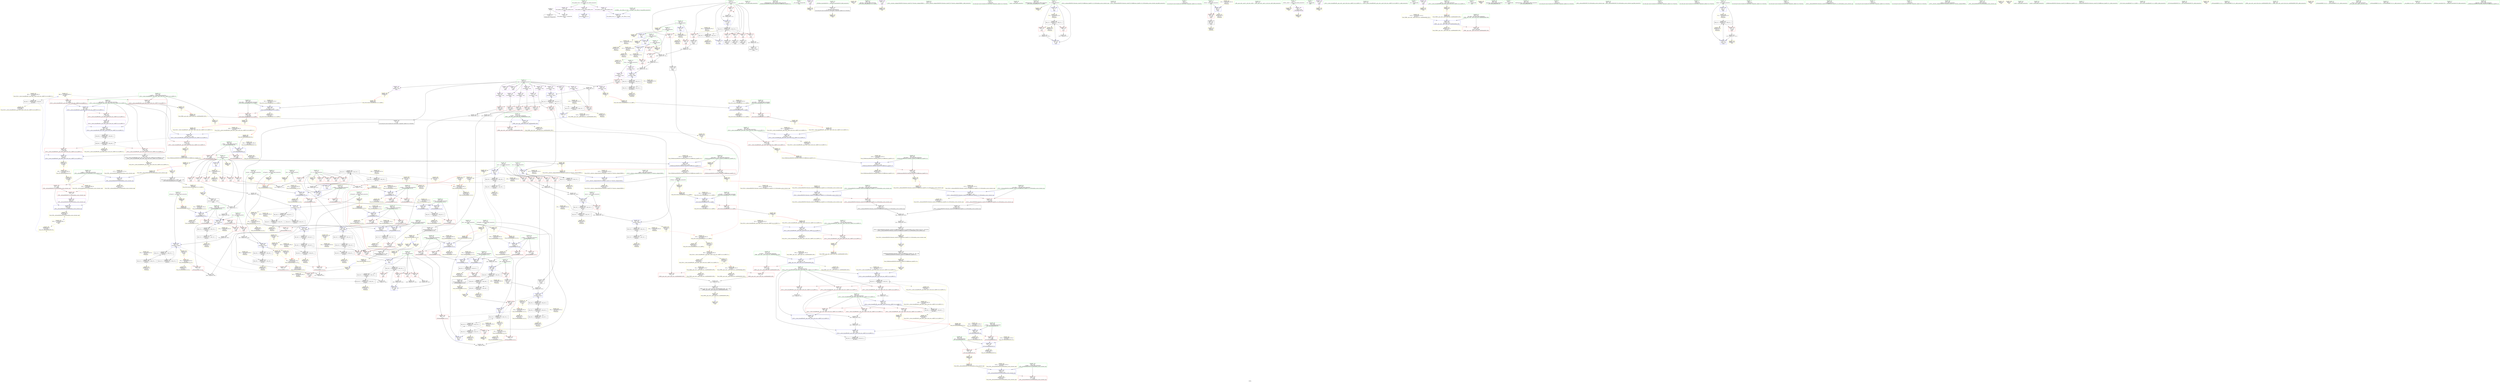 digraph "SVFG" {
	label="SVFG";

	Node0x558624c54550 [shape=record,color=grey,label="{NodeID: 0\nNullPtr}"];
	Node0x558624c54550 -> Node0x558624c89b70[style=solid];
	Node0x558624c54550 -> Node0x558624c98c70[style=solid];
	Node0x558624cce9b0 [shape=record,color=yellow,style=double,label="{NodeID: 609\nRETMU(12V_1)\npts\{23 \}\nFun[main]}"];
	Node0x558624cc9400 [shape=record,color=yellow,style=double,label="{NodeID: 526\n60V_1 = ENCHI(MR_60V_0)\npts\{30 86 \}\nFun[_ZSt13__lower_boundIPxxN9__gnu_cxx5__ops14_Iter_less_valEET_S4_S4_RKT0_T1_]}"];
	Node0x558624cc9400 -> Node0x558624ccdcb0[style=dashed];
	Node0x558624cc9400 -> Node0x558624cd28c0[style=dashed];
	Node0x558624ca4b90 [shape=record,color=grey,label="{NodeID: 443\n423 = Binary(422, 216, )\n}"];
	Node0x558624ca4b90 -> Node0x558624c9b200[style=solid];
	Node0x558624c9d760 [shape=record,color=yellow,style=double,label="{NodeID: 360\nAPARM(101)\nCS[]|{<s0>11}}"];
	Node0x558624c9d760:s0 -> Node0x558624c93b70[style=solid,color=red];
	Node0x558624c993f0 [shape=record,color=blue,label="{NodeID: 277\n75\<--169\nbest\<--\nmain\n}"];
	Node0x558624c993f0 -> Node0x558624cb70d0[style=dashed];
	Node0x558624c8cf50 [shape=record,color=red,label="{NodeID: 194\n152\<--151\n\<--arrayidx10\nmain\n}"];
	Node0x558624c8cf50 -> Node0x558624ca5010[style=solid];
	Node0x558624c8a0e0 [shape=record,color=black,label="{NodeID: 111\n146\<--145\nidxprom7\<--\nmain\n}"];
	Node0x558624c88320 [shape=record,color=green,label="{NodeID: 28\n54\<--55\n__cxa_atexit\<--__cxa_atexit_field_insensitive\n}"];
	Node0x558624cd0290 [shape=record,color=yellow,style=double,label="{NodeID: 637\nRETMU(74V_3)\npts\{345 \}\nFun[_ZSt3minIxERKT_S2_S2_]}"];
	Node0x558624ccad40 [shape=record,color=yellow,style=double,label="{NodeID: 554\n40V_1 = ENCHI(MR_40V_0)\npts\{92 \}\nFun[main]}"];
	Node0x558624ccad40 -> Node0x558624cbb0d0[style=dashed];
	Node0x558624cb88d0 [shape=record,color=black,label="{NodeID: 471\nMR_24V_2 = PHI(MR_24V_4, MR_24V_1, )\npts\{76 \}\n}"];
	Node0x558624cb88d0 -> Node0x558624c993f0[style=dashed];
	Node0x558624cb88d0 -> Node0x558624cceef0[style=dashed];
	Node0x558624c92f40 [shape=record,color=yellow,style=double,label="{NodeID: 388\nARet(257)\nCS[]}"];
	Node0x558624c92f40 -> Node0x558624c8d770[style=solid];
	Node0x558624c9aab0 [shape=record,color=blue,label="{NodeID: 305\n344\<--361\nretval\<--\n_ZSt3minIxERKT_S2_S2_\n}"];
	Node0x558624c9aab0 -> Node0x558624cbecd0[style=dashed];
	Node0x558624c8e610 [shape=record,color=red,label="{NodeID: 222\n389\<--369\n\<--retval\n_ZSt3maxIdERKT_S2_S2_\n}"];
	Node0x558624c8e610 -> Node0x558624c8f2f0[style=solid];
	Node0x558624c90190 [shape=record,color=purple,label="{NodeID: 139\n232\<--26\narrayidx39\<--sum\nmain\n}"];
	Node0x558624c90190 -> Node0x558624c8d430[style=solid];
	Node0x558624c8abb0 [shape=record,color=green,label="{NodeID: 56\n297\<--298\n__val.addr\<--__val.addr_field_insensitive\n_ZSt11lower_boundIPxxET_S1_S1_RKT0_\n}"];
	Node0x558624c8abb0 -> Node0x558624c8d9e0[style=solid];
	Node0x558624c8abb0 -> Node0x558624c9a430[style=solid];
	Node0x558624cd1e00 [shape=record,color=yellow,style=double,label="{NodeID: 665\nCSMU(46V_5)\npts\{98 \}\nCS[]|{<s0>9}}"];
	Node0x558624cd1e00:s0 -> Node0x558624ccc3e0[style=dashed,color=red];
	Node0x558624ccc6b0 [shape=record,color=yellow,style=double,label="{NodeID: 582\n120V_1 = ENCHI(MR_120V_0)\npts\{531 \}\nFun[_ZSt10__distanceIPxENSt15iterator_traitsIT_E15difference_typeES2_S2_St26random_access_iterator_tag]}"];
	Node0x558624ccc6b0 -> Node0x558624c9bd60[style=dashed];
	Node0x558624cb71c0 [shape=record,color=black,label="{NodeID: 499\nMR_26V_4 = PHI(MR_26V_5, MR_26V_3, )\npts\{78 \}\n}"];
	Node0x558624cb71c0 -> Node0x558624c921a0[style=dashed];
	Node0x558624cb71c0 -> Node0x558624c92270[style=dashed];
	Node0x558624cb71c0 -> Node0x558624c92340[style=dashed];
	Node0x558624cb71c0 -> Node0x558624c92410[style=dashed];
	Node0x558624cb71c0 -> Node0x558624c924e0[style=dashed];
	Node0x558624cb71c0 -> Node0x558624c8d1c0[style=dashed];
	Node0x558624cb71c0 -> Node0x558624c8d6a0[style=dashed];
	Node0x558624cb71c0 -> Node0x558624c9a0f0[style=dashed];
	Node0x558624cb71c0 -> Node0x558624cb8dd0[style=dashed];
	Node0x558624cb71c0 -> Node0x558624cd1820[style=dashed];
	Node0x558624cb71c0 -> Node0x558624cd1ee0[style=dashed];
	Node0x558624c94860 [shape=record,color=yellow,style=double,label="{NodeID: 416\nFPARM(507)\nFun[_ZNK9__gnu_cxx5__ops14_Iter_less_valclIPxKxEEbT_RT0_]}"];
	Node0x558624c94860 -> Node0x558624c9bbc0[style=solid];
	Node0x558624c9c170 [shape=record,color=blue,label="{NodeID: 333\n563\<--565\n\<--add.ptr\n_ZSt9__advanceIPxlEvRT_T0_St26random_access_iterator_tag\n}"];
	Node0x558624c9c170 -> Node0x558624cce250[style=dashed];
	Node0x558624c97c50 [shape=record,color=red,label="{NodeID: 250\n519\<--511\n\<--__it.addr\n_ZNK9__gnu_cxx5__ops14_Iter_less_valclIPxKxEEbT_RT0_\n}"];
	Node0x558624c97c50 -> Node0x558624c97df0[style=solid];
	Node0x558624c918b0 [shape=record,color=red,label="{NodeID: 167\n126\<--71\n\<--i\nmain\n}"];
	Node0x558624c918b0 -> Node0x558624c89e70[style=solid];
	Node0x558624c8c360 [shape=record,color=green,label="{NodeID: 84\n467\<--468\nundef.agg.tmp\<--undef.agg.tmp_field_insensitive\n_ZSt8distanceIPxENSt15iterator_traitsIT_E15difference_typeES2_S2_\n}"];
	Node0x558624c7ab40 [shape=record,color=green,label="{NodeID: 1\n7\<--1\n__dso_handle\<--dummyObj\nGlob }"];
	Node0x558624ccea90 [shape=record,color=yellow,style=double,label="{NodeID: 610\nRETMU(14V_1)\npts\{25 \}\nFun[main]}"];
	Node0x558624cc94e0 [shape=record,color=yellow,style=double,label="{NodeID: 527\n124V_1 = ENCHI(MR_124V_0)\npts\{548 \}\nFun[_ZSt19__iterator_categoryIPxENSt15iterator_traitsIT_E17iterator_categoryERKS2_]}"];
	Node0x558624cc94e0 -> Node0x558624c9bf00[style=dashed];
	Node0x558624ca4d10 [shape=record,color=grey,label="{NodeID: 444\n136 = Binary(134, 135, )\n}"];
	Node0x558624ca4d10 -> Node0x558624ca3390[style=solid];
	Node0x558624c9d830 [shape=record,color=yellow,style=double,label="{NodeID: 361\nAPARM(273)\nCS[]}"];
	Node0x558624c994c0 [shape=record,color=blue,label="{NodeID: 278\n77\<--16\ni17\<--\nmain\n}"];
	Node0x558624c994c0 -> Node0x558624cb71c0[style=dashed];
	Node0x558624c8d020 [shape=record,color=red,label="{NodeID: 195\n166\<--165\n\<--arrayidx16\nmain\n}"];
	Node0x558624c8d020 -> Node0x558624c99320[style=solid];
	Node0x558624c8a1b0 [shape=record,color=black,label="{NodeID: 112\n150\<--149\nidxprom9\<--\nmain\n}"];
	Node0x558624c88420 [shape=record,color=green,label="{NodeID: 29\n53\<--59\n_ZNSt8ios_base4InitD1Ev\<--_ZNSt8ios_base4InitD1Ev_field_insensitive\n}"];
	Node0x558624c88420 -> Node0x558624c89d70[style=solid];
	Node0x558624cd0370 [shape=record,color=yellow,style=double,label="{NodeID: 638\nRETMU(76V_2)\npts\{347 \}\nFun[_ZSt3minIxERKT_S2_S2_]}"];
	Node0x558624ccae20 [shape=record,color=yellow,style=double,label="{NodeID: 555\n42V_1 = ENCHI(MR_42V_0)\npts\{94 \}\nFun[main]}"];
	Node0x558624ccae20 -> Node0x558624cbb5d0[style=dashed];
	Node0x558624cb8dd0 [shape=record,color=black,label="{NodeID: 472\nMR_26V_2 = PHI(MR_26V_4, MR_26V_1, )\npts\{78 \}\n}"];
	Node0x558624cb8dd0 -> Node0x558624c994c0[style=dashed];
	Node0x558624cb8dd0 -> Node0x558624ccefd0[style=dashed];
	Node0x558624c92fd0 [shape=record,color=yellow,style=double,label="{NodeID: 389\nARet(274)\nCS[]}"];
	Node0x558624c9ab80 [shape=record,color=blue,label="{NodeID: 306\n371\<--367\n__a.addr\<--__a\n_ZSt3maxIdERKT_S2_S2_\n}"];
	Node0x558624c9ab80 -> Node0x558624c8e6e0[style=dashed];
	Node0x558624c9ab80 -> Node0x558624c8e7b0[style=dashed];
	Node0x558624c9ab80 -> Node0x558624ccfee0[style=dashed];
	Node0x558624c8e6e0 [shape=record,color=red,label="{NodeID: 223\n377\<--371\n\<--__a.addr\n_ZSt3maxIdERKT_S2_S2_\n}"];
	Node0x558624c8e6e0 -> Node0x558624c8ea20[style=solid];
	Node0x558624c90260 [shape=record,color=purple,label="{NodeID: 140\n237\<--26\narrayidx41\<--sum\nmain\n}"];
	Node0x558624c90260 -> Node0x558624c8d500[style=solid];
	Node0x558624c8ac80 [shape=record,color=green,label="{NodeID: 57\n299\<--300\nagg.tmp\<--agg.tmp_field_insensitive\n_ZSt11lower_boundIPxxET_S1_S1_RKT0_\n}"];
	Node0x558624cd1ee0 [shape=record,color=yellow,style=double,label="{NodeID: 666\nCSMU(26V_4)\npts\{78 \}\nCS[]|{<s0>10}}"];
	Node0x558624cd1ee0:s0 -> Node0x558624ccc300[style=dashed,color=red];
	Node0x558624ccc7c0 [shape=record,color=yellow,style=double,label="{NodeID: 583\n122V_1 = ENCHI(MR_122V_0)\npts\{533 \}\nFun[_ZSt10__distanceIPxENSt15iterator_traitsIT_E15difference_typeES2_S2_St26random_access_iterator_tag]}"];
	Node0x558624ccc7c0 -> Node0x558624c9be30[style=dashed];
	Node0x558624cb72b0 [shape=record,color=black,label="{NodeID: 500\nMR_28V_3 = PHI(MR_28V_4, MR_28V_2, )\npts\{80 \}\n}"];
	Node0x558624cb72b0 -> Node0x558624c99590[style=dashed];
	Node0x558624cb72b0 -> Node0x558624cb92d0[style=dashed];
	Node0x558624c94950 [shape=record,color=yellow,style=double,label="{NodeID: 417\nFPARM(508)\nFun[_ZNK9__gnu_cxx5__ops14_Iter_less_valclIPxKxEEbT_RT0_]}"];
	Node0x558624c94950 -> Node0x558624c9bc90[style=solid];
	Node0x558624c9c240 [shape=record,color=yellow,style=double,label="{NodeID: 334\nAPARM(104)\nCS[]}"];
	Node0x558624c97d20 [shape=record,color=red,label="{NodeID: 251\n521\<--513\n\<--__val.addr\n_ZNK9__gnu_cxx5__ops14_Iter_less_valclIPxKxEEbT_RT0_\n}"];
	Node0x558624c97d20 -> Node0x558624c97ec0[style=solid];
	Node0x558624c91980 [shape=record,color=red,label="{NodeID: 168\n131\<--71\n\<--i\nmain\n}"];
	Node0x558624c91980 -> Node0x558624c89f40[style=solid];
	Node0x558624c8c430 [shape=record,color=green,label="{NodeID: 85\n474\<--475\n_ZSt19__iterator_categoryIPxENSt15iterator_traitsIT_E17iterator_categoryERKS2_\<--_ZSt19__iterator_categoryIPxENSt15iterator_traitsIT_E17iterator_categoryERKS2__field_insensitive\n}"];
	Node0x558624c86fc0 [shape=record,color=green,label="{NodeID: 2\n11\<--1\n\<--dummyObj\nCan only get source location for instruction, argument, global var or function.}"];
	Node0x558624cceb70 [shape=record,color=yellow,style=double,label="{NodeID: 611\nRETMU(16V_2)\npts\{30 \}\nFun[main]}"];
	Node0x558624cc95f0 [shape=record,color=yellow,style=double,label="{NodeID: 528\n110V_1 = ENCHI(MR_110V_0)\npts\{488 \}\nFun[_ZSt7advanceIPxlEvRT_T0_]}"];
	Node0x558624cc95f0 -> Node0x558624c9ba20[style=dashed];
	Node0x558624ca4e90 [shape=record,color=grey,label="{NodeID: 445\n540 = Binary(538, 539, )\n}"];
	Node0x558624ca4e90 -> Node0x558624ca5190[style=solid];
	Node0x558624c9d900 [shape=record,color=yellow,style=double,label="{NodeID: 362\nAPARM(272)\nCS[]}"];
	Node0x558624c99590 [shape=record,color=blue,label="{NodeID: 279\n79\<--178\nprev\<--\nmain\n}"];
	Node0x558624c99590 -> Node0x558624c925b0[style=dashed];
	Node0x558624c99590 -> Node0x558624c92680[style=dashed];
	Node0x558624c99590 -> Node0x558624c8d1c0[style=dashed];
	Node0x558624c99590 -> Node0x558624c8d6a0[style=dashed];
	Node0x558624c99590 -> Node0x558624cb72b0[style=dashed];
	Node0x558624c99590 -> Node0x558624cd1ca0[style=dashed];
	Node0x558624c99590 -> Node0x558624cd2040[style=dashed];
	Node0x558624c8d0f0 [shape=record,color=red,label="{NodeID: 196\n178\<--177\n\<--arrayidx21\nmain\n}"];
	Node0x558624c8d0f0 -> Node0x558624c99590[style=solid];
	Node0x558624c8a280 [shape=record,color=black,label="{NodeID: 113\n156\<--155\nidxprom13\<--add12\nmain\n}"];
	Node0x558624c88520 [shape=record,color=green,label="{NodeID: 30\n66\<--67\nmain\<--main_field_insensitive\n}"];
	Node0x558624cd0450 [shape=record,color=yellow,style=double,label="{NodeID: 639\nRETMU(78V_2)\npts\{349 \}\nFun[_ZSt3minIxERKT_S2_S2_]}"];
	Node0x558624ccaf00 [shape=record,color=yellow,style=double,label="{NodeID: 556\n44V_1 = ENCHI(MR_44V_0)\npts\{96 \}\nFun[main]}"];
	Node0x558624ccaf00 -> Node0x558624cbbad0[style=dashed];
	Node0x558624cb92d0 [shape=record,color=black,label="{NodeID: 473\nMR_28V_2 = PHI(MR_28V_3, MR_28V_1, )\npts\{80 \}\n}"];
	Node0x558624cb92d0 -> Node0x558624cb72b0[style=dashed];
	Node0x558624cb92d0 -> Node0x558624ccf0b0[style=dashed];
	Node0x558624c93060 [shape=record,color=yellow,style=double,label="{NodeID: 390\nARet(476)\nCS[]}"];
	Node0x558624c93060 -> Node0x558624c8f490[style=solid];
	Node0x558624c9ac50 [shape=record,color=blue,label="{NodeID: 307\n373\<--368\n__b.addr\<--__b\n_ZSt3maxIdERKT_S2_S2_\n}"];
	Node0x558624c9ac50 -> Node0x558624c8e880[style=dashed];
	Node0x558624c9ac50 -> Node0x558624c8e950[style=dashed];
	Node0x558624c9ac50 -> Node0x558624ccffc0[style=dashed];
	Node0x558624c8e7b0 [shape=record,color=red,label="{NodeID: 224\n386\<--371\n\<--__a.addr\n_ZSt3maxIdERKT_S2_S2_\n}"];
	Node0x558624c8e7b0 -> Node0x558624c9adf0[style=solid];
	Node0x558624c90330 [shape=record,color=purple,label="{NodeID: 141\n241\<--26\narrayidx43\<--sum\nmain\n}"];
	Node0x558624c90330 -> Node0x558624c8d5d0[style=solid];
	Node0x558624c8ad50 [shape=record,color=green,label="{NodeID: 58\n301\<--302\nundef.agg.tmp\<--undef.agg.tmp_field_insensitive\n_ZSt11lower_boundIPxxET_S1_S1_RKT0_\n}"];
	Node0x558624cd2040 [shape=record,color=yellow,style=double,label="{NodeID: 667\nCSMU(28V_4)\npts\{80 \}\nCS[]|{<s0>10}}"];
	Node0x558624cd2040:s0 -> Node0x558624ccc300[style=dashed,color=red];
	Node0x558624ccc8a0 [shape=record,color=yellow,style=double,label="{NodeID: 584\n118V_1 = ENCHI(MR_118V_0)\npts\{514 \}\nFun[_ZNK9__gnu_cxx5__ops14_Iter_less_valclIPxKxEEbT_RT0_]}"];
	Node0x558624ccc8a0 -> Node0x558624c9bc90[style=dashed];
	Node0x558624cc2710 [shape=record,color=black,label="{NodeID: 501\nMR_30V_3 = PHI(MR_30V_4, MR_30V_2, )\npts\{82 \}\n}"];
	Node0x558624cc2710 -> Node0x558624c99660[style=dashed];
	Node0x558624cc2710 -> Node0x558624cb97d0[style=dashed];
	Node0x558624c94a40 [shape=record,color=yellow,style=double,label="{NodeID: 418\nFRet(391)\nFun[_ZSt13__lower_boundIPxxN9__gnu_cxx5__ops14_Iter_less_valEET_S4_S4_RKT0_T1_]|{<s0>14}}"];
	Node0x558624c94a40:s0 -> Node0x558624c930f0[style=solid,color=blue];
	Node0x558624c9c310 [shape=record,color=yellow,style=double,label="{NodeID: 335\nAPARM(10)\nCS[]}"];
	Node0x558624c97df0 [shape=record,color=red,label="{NodeID: 252\n520\<--519\n\<--\n_ZNK9__gnu_cxx5__ops14_Iter_less_valclIPxKxEEbT_RT0_\n}"];
	Node0x558624c97df0 -> Node0x558624ca6c90[style=solid];
	Node0x558624c91a50 [shape=record,color=red,label="{NodeID: 169\n141\<--71\n\<--i\nmain\n}"];
	Node0x558624c91a50 -> Node0x558624c8a010[style=solid];
	Node0x558624c8c530 [shape=record,color=green,label="{NodeID: 86\n477\<--478\n_ZSt10__distanceIPxENSt15iterator_traitsIT_E15difference_typeES2_S2_St26random_access_iterator_tag\<--_ZSt10__distanceIPxENSt15iterator_traitsIT_E15difference_typeES2_S2_St26random_access_iterator_tag_field_insensitive\n}"];
	Node0x558624c87050 [shape=record,color=green,label="{NodeID: 3\n16\<--1\n\<--dummyObj\nCan only get source location for instruction, argument, global var or function.}"];
	Node0x558624ccec50 [shape=record,color=yellow,style=double,label="{NodeID: 612\nRETMU(18V_2)\npts\{70 \}\nFun[main]}"];
	Node0x558624cc9700 [shape=record,color=yellow,style=double,label="{NodeID: 529\n98V_1 = ENCHI(MR_98V_0)\npts\{408 \}\nFun[_ZSt7advanceIPxlEvRT_T0_]}"];
	Node0x558624cc9700 -> Node0x558624cd2a20[style=dashed];
	Node0x558624ca5010 [shape=record,color=grey,label="{NodeID: 446\n153 = Binary(148, 152, )\n}"];
	Node0x558624ca5010 -> Node0x558624c99180[style=solid];
	Node0x558624c9d9d0 [shape=record,color=yellow,style=double,label="{NodeID: 363\nAPARM(461)\nCS[]|{<s0>18}}"];
	Node0x558624c9d9d0:s0 -> Node0x558624c935d0[style=solid,color=red];
	Node0x558624c99660 [shape=record,color=blue,label="{NodeID: 280\n81\<--183\nrem22\<--div\nmain\n}"];
	Node0x558624c99660 -> Node0x558624c92750[style=dashed];
	Node0x558624c99660 -> Node0x558624cc2710[style=dashed];
	Node0x558624c8d1c0 [shape=record,color=red,label="{NodeID: 197\n210\<--207\n\<--call28\nmain\n}"];
	Node0x558624c8d1c0 -> Node0x558624c999a0[style=solid];
	Node0x558624c8a350 [shape=record,color=black,label="{NodeID: 114\n199\<--196\nsub.ptr.lhs.cast\<--call25\nmain\n}"];
	Node0x558624c8a350 -> Node0x558624ca4290[style=solid];
	Node0x558624c88620 [shape=record,color=green,label="{NodeID: 31\n69\<--70\nretval\<--retval_field_insensitive\nmain\n}"];
	Node0x558624c88620 -> Node0x558624c917e0[style=solid];
	Node0x558624c88620 -> Node0x558624c98d70[style=solid];
	Node0x558624cd0530 [shape=record,color=yellow,style=double,label="{NodeID: 640\nRETMU(60V_1)\npts\{30 86 \}\nFun[_ZSt11lower_boundIPxxET_S1_S1_RKT0_]}"];
	Node0x558624ccafe0 [shape=record,color=yellow,style=double,label="{NodeID: 557\n46V_1 = ENCHI(MR_46V_0)\npts\{98 \}\nFun[main]}"];
	Node0x558624ccafe0 -> Node0x558624cbbfd0[style=dashed];
	Node0x558624cb97d0 [shape=record,color=black,label="{NodeID: 474\nMR_30V_2 = PHI(MR_30V_3, MR_30V_1, )\npts\{82 \}\n}"];
	Node0x558624cb97d0 -> Node0x558624cc2710[style=dashed];
	Node0x558624cb97d0 -> Node0x558624ccf190[style=dashed];
	Node0x558624c930f0 [shape=record,color=yellow,style=double,label="{NodeID: 391\nARet(312)\nCS[]}"];
	Node0x558624c930f0 -> Node0x558624c8f080[style=solid];
	Node0x558624c9ad20 [shape=record,color=blue,label="{NodeID: 308\n369\<--383\nretval\<--\n_ZSt3maxIdERKT_S2_S2_\n}"];
	Node0x558624c9ad20 -> Node0x558624cc05d0[style=dashed];
	Node0x558624c8e880 [shape=record,color=red,label="{NodeID: 225\n379\<--373\n\<--__b.addr\n_ZSt3maxIdERKT_S2_S2_\n}"];
	Node0x558624c8e880 -> Node0x558624c8eaf0[style=solid];
	Node0x558624c90400 [shape=record,color=purple,label="{NodeID: 142\n104\<--31\n\<--.str\nmain\n}"];
	Node0x558624c90400 -> Node0x558624c9c240[style=solid];
	Node0x558624c8ae20 [shape=record,color=green,label="{NodeID: 59\n310\<--311\n_ZN9__gnu_cxx5__ops15__iter_less_valEv\<--_ZN9__gnu_cxx5__ops15__iter_less_valEv_field_insensitive\n}"];
	Node0x558624cd2120 [shape=record,color=yellow,style=double,label="{NodeID: 668\nCSMU(38V_4)\npts\{90 \}\nCS[]|{<s0>10}}"];
	Node0x558624cd2120:s0 -> Node0x558624ccc3e0[style=dashed,color=red];
	Node0x558624ccc9b0 [shape=record,color=yellow,style=double,label="{NodeID: 585\n16V_1 = ENCHI(MR_16V_0)\npts\{30 \}\nFun[_ZNK9__gnu_cxx5__ops14_Iter_less_valclIPxKxEEbT_RT0_]}"];
	Node0x558624ccc9b0 -> Node0x558624c97df0[style=dashed];
	Node0x558624ccc9b0 -> Node0x558624cd1340[style=dashed];
	Node0x558624cc2be0 [shape=record,color=black,label="{NodeID: 502\nMR_32V_3 = PHI(MR_32V_4, MR_32V_2, )\npts\{84 \}\n}"];
	Node0x558624cc2be0 -> Node0x558624c99800[style=dashed];
	Node0x558624cc2be0 -> Node0x558624cb9cd0[style=dashed];
	Node0x558624c94b30 [shape=record,color=yellow,style=double,label="{NodeID: 419\nFRet(68)\nFun[main]}"];
	Node0x558624c9c3e0 [shape=record,color=yellow,style=double,label="{NodeID: 336\nAPARM(4)\nCS[]}"];
	Node0x558624c97ec0 [shape=record,color=red,label="{NodeID: 253\n522\<--521\n\<--\n_ZNK9__gnu_cxx5__ops14_Iter_less_valclIPxKxEEbT_RT0_\n}"];
	Node0x558624c97ec0 -> Node0x558624ca6c90[style=solid];
	Node0x558624c91b20 [shape=record,color=red,label="{NodeID: 170\n145\<--71\n\<--i\nmain\n}"];
	Node0x558624c91b20 -> Node0x558624c8a0e0[style=solid];
	Node0x558624c8c630 [shape=record,color=green,label="{NodeID: 87\n483\<--484\n__i.addr\<--__i.addr_field_insensitive\n_ZSt7advanceIPxlEvRT_T0_\n}"];
	Node0x558624c8c630 -> Node0x558624c97840[style=solid];
	Node0x558624c8c630 -> Node0x558624c97910[style=solid];
	Node0x558624c8c630 -> Node0x558624c9b880[style=solid];
	Node0x558624c870e0 [shape=record,color=green,label="{NodeID: 4\n31\<--1\n.str\<--dummyObj\nGlob }"];
	Node0x558624cced30 [shape=record,color=yellow,style=double,label="{NodeID: 613\nRETMU(20V_2)\npts\{72 \}\nFun[main]}"];
	Node0x558624cc97e0 [shape=record,color=yellow,style=double,label="{NodeID: 530\n106V_1 = ENCHI(MR_106V_0)\npts\{484 \}\nFun[_ZSt7advanceIPxlEvRT_T0_]}"];
	Node0x558624cc97e0 -> Node0x558624c9b880[style=dashed];
	Node0x558624ca5190 [shape=record,color=grey,label="{NodeID: 447\n541 = Binary(540, 202, )\n}"];
	Node0x558624ca5190 -> Node0x558624c8f7d0[style=solid];
	Node0x558624c9daa0 [shape=record,color=yellow,style=double,label="{NodeID: 364\nAPARM(471)\nCS[]|{<s0>19}}"];
	Node0x558624c9daa0:s0 -> Node0x558624c94590[style=solid,color=red];
	Node0x558624c99730 [shape=record,color=blue,label="{NodeID: 281\n85\<--194\nref.tmp\<--add24\nmain\n}"];
	Node0x558624c99730 -> Node0x558624cc30e0[style=dashed];
	Node0x558624c99730 -> Node0x558624cd1740[style=dashed];
	Node0x558624c8d290 [shape=record,color=red,label="{NodeID: 198\n224\<--221\n\<--call34\nmain\n}"];
	Node0x558624c8d290 -> Node0x558624ca6b10[style=solid];
	Node0x558624c8ee10 [shape=record,color=black,label="{NodeID: 115\n252\<--251\nconv49\<--\nmain\n}"];
	Node0x558624c8ee10 -> Node0x558624ca3510[style=solid];
	Node0x558624c886f0 [shape=record,color=green,label="{NodeID: 32\n71\<--72\ni\<--i_field_insensitive\nmain\n}"];
	Node0x558624c886f0 -> Node0x558624c918b0[style=solid];
	Node0x558624c886f0 -> Node0x558624c91980[style=solid];
	Node0x558624c886f0 -> Node0x558624c91a50[style=solid];
	Node0x558624c886f0 -> Node0x558624c91b20[style=solid];
	Node0x558624c886f0 -> Node0x558624c91bf0[style=solid];
	Node0x558624c886f0 -> Node0x558624c91cc0[style=solid];
	Node0x558624c886f0 -> Node0x558624c91d90[style=solid];
	Node0x558624c886f0 -> Node0x558624c98fe0[style=solid];
	Node0x558624c886f0 -> Node0x558624c99250[style=solid];
	Node0x558624cd0640 [shape=record,color=yellow,style=double,label="{NodeID: 641\nRETMU(54V_2)\npts\{294 \}\nFun[_ZSt11lower_boundIPxxET_S1_S1_RKT0_]}"];
	Node0x558624ccb0c0 [shape=record,color=yellow,style=double,label="{NodeID: 558\n48V_1 = ENCHI(MR_48V_0)\npts\{100 \}\nFun[main]}"];
	Node0x558624ccb0c0 -> Node0x558624cbc4d0[style=dashed];
	Node0x558624cb9cd0 [shape=record,color=black,label="{NodeID: 475\nMR_32V_2 = PHI(MR_32V_3, MR_32V_1, )\npts\{84 \}\n}"];
	Node0x558624cb9cd0 -> Node0x558624cc2be0[style=dashed];
	Node0x558624cb9cd0 -> Node0x558624ccf270[style=dashed];
	Node0x558624c93180 [shape=record,color=yellow,style=double,label="{NodeID: 392\nARet(414)\nCS[]}"];
	Node0x558624c93180 -> Node0x558624c9b130[style=solid];
	Node0x558624c9adf0 [shape=record,color=blue,label="{NodeID: 309\n369\<--386\nretval\<--\n_ZSt3maxIdERKT_S2_S2_\n}"];
	Node0x558624c9adf0 -> Node0x558624cc05d0[style=dashed];
	Node0x558624c8e950 [shape=record,color=red,label="{NodeID: 226\n383\<--373\n\<--__b.addr\n_ZSt3maxIdERKT_S2_S2_\n}"];
	Node0x558624c8e950 -> Node0x558624c9ad20[style=solid];
	Node0x558624c904d0 [shape=record,color=purple,label="{NodeID: 143\n116\<--33\n\<--.str.1\nmain\n}"];
	Node0x558624c904d0 -> Node0x558624c9cb30[style=solid];
	Node0x558624c8af20 [shape=record,color=green,label="{NodeID: 60\n313\<--314\n_ZSt13__lower_boundIPxxN9__gnu_cxx5__ops14_Iter_less_valEET_S4_S4_RKT0_T1_\<--_ZSt13__lower_boundIPxxN9__gnu_cxx5__ops14_Iter_less_valEET_S4_S4_RKT0_T1__field_insensitive\n}"];
	Node0x558624cd2200 [shape=record,color=yellow,style=double,label="{NodeID: 669\nCSMU(44V_5)\npts\{96 \}\nCS[]|{<s0>10}}"];
	Node0x558624cd2200:s0 -> Node0x558624ccc3e0[style=dashed,color=red];
	Node0x558624ccca90 [shape=record,color=yellow,style=double,label="{NodeID: 586\n34V_1 = ENCHI(MR_34V_0)\npts\{86 \}\nFun[_ZNK9__gnu_cxx5__ops14_Iter_less_valclIPxKxEEbT_RT0_]}"];
	Node0x558624ccca90 -> Node0x558624c97ec0[style=dashed];
	Node0x558624ccca90 -> Node0x558624cd1420[style=dashed];
	Node0x558624cc30e0 [shape=record,color=black,label="{NodeID: 503\nMR_34V_3 = PHI(MR_34V_4, MR_34V_2, )\npts\{86 \}\n}"];
	Node0x558624cc30e0 -> Node0x558624c99730[style=dashed];
	Node0x558624cc30e0 -> Node0x558624cba1d0[style=dashed];
	Node0x558624c94bf0 [shape=record,color=yellow,style=double,label="{NodeID: 420\nFRet(366)\nFun[_ZSt3maxIdERKT_S2_S2_]|{<s0>11}}"];
	Node0x558624c94bf0:s0 -> Node0x558624c92f40[style=solid,color=blue];
	Node0x558624c9c4b0 [shape=record,color=yellow,style=double,label="{NodeID: 337\nAPARM(52)\nCS[]}"];
	Node0x558624c97f90 [shape=record,color=red,label="{NodeID: 254\n537\<--530\n\<--__first.addr\n_ZSt10__distanceIPxENSt15iterator_traitsIT_E15difference_typeES2_S2_St26random_access_iterator_tag\n}"];
	Node0x558624c97f90 -> Node0x558624c8f700[style=solid];
	Node0x558624c91bf0 [shape=record,color=red,label="{NodeID: 171\n149\<--71\n\<--i\nmain\n}"];
	Node0x558624c91bf0 -> Node0x558624c8a1b0[style=solid];
	Node0x558624c8c700 [shape=record,color=green,label="{NodeID: 88\n485\<--486\n__n.addr\<--__n.addr_field_insensitive\n_ZSt7advanceIPxlEvRT_T0_\n}"];
	Node0x558624c8c700 -> Node0x558624c979e0[style=solid];
	Node0x558624c8c700 -> Node0x558624c9b950[style=solid];
	Node0x558624c87170 [shape=record,color=green,label="{NodeID: 5\n33\<--1\n.str.1\<--dummyObj\nGlob }"];
	Node0x558624ccee10 [shape=record,color=yellow,style=double,label="{NodeID: 614\nRETMU(22V_2)\npts\{74 \}\nFun[main]}"];
	Node0x558624cc98c0 [shape=record,color=yellow,style=double,label="{NodeID: 531\n108V_1 = ENCHI(MR_108V_0)\npts\{486 \}\nFun[_ZSt7advanceIPxlEvRT_T0_]}"];
	Node0x558624cc98c0 -> Node0x558624c9b950[style=dashed];
	Node0x558624ca5310 [shape=record,color=grey,label="{NodeID: 448\n240 = Binary(239, 216, )\n}"];
	Node0x558624c9db70 [shape=record,color=yellow,style=double,label="{NodeID: 365\nAPARM(472)\nCS[]|{<s0>19}}"];
	Node0x558624c9db70:s0 -> Node0x558624c94680[style=solid,color=red];
	Node0x558624c99800 [shape=record,color=blue,label="{NodeID: 282\n83\<--201\nidx\<--sub.ptr.div\nmain\n}"];
	Node0x558624c99800 -> Node0x558624c92820[style=dashed];
	Node0x558624c99800 -> Node0x558624c928f0[style=dashed];
	Node0x558624c99800 -> Node0x558624cc2be0[style=dashed];
	Node0x558624c8d360 [shape=record,color=red,label="{NodeID: 199\n230\<--229\n\<--arrayidx38\nmain\n}"];
	Node0x558624c8d360 -> Node0x558624ca4a10[style=solid];
	Node0x558624c8eee0 [shape=record,color=black,label="{NodeID: 116\n254\<--253\nconv50\<--\nmain\n}"];
	Node0x558624c8eee0 -> Node0x558624ca3510[style=solid];
	Node0x558624c887c0 [shape=record,color=green,label="{NodeID: 33\n73\<--74\ntot\<--tot_field_insensitive\nmain\n}"];
	Node0x558624c887c0 -> Node0x558624c91e60[style=solid];
	Node0x558624c887c0 -> Node0x558624c91f30[style=solid];
	Node0x558624c887c0 -> Node0x558624c92000[style=solid];
	Node0x558624c887c0 -> Node0x558624c99320[style=solid];
	Node0x558624cd0720 [shape=record,color=yellow,style=double,label="{NodeID: 642\nRETMU(56V_2)\npts\{296 \}\nFun[_ZSt11lower_boundIPxxET_S1_S1_RKT0_]}"];
	Node0x558624ccb1a0 [shape=record,color=yellow,style=double,label="{NodeID: 559\n50V_1 = ENCHI(MR_50V_0)\npts\{102 \}\nFun[main]}"];
	Node0x558624ccb1a0 -> Node0x558624cbc9d0[style=dashed];
	Node0x558624cba1d0 [shape=record,color=black,label="{NodeID: 476\nMR_34V_2 = PHI(MR_34V_3, MR_34V_1, )\npts\{86 \}\n}"];
	Node0x558624cba1d0 -> Node0x558624cc30e0[style=dashed];
	Node0x558624cba1d0 -> Node0x558624ccf350[style=dashed];
	Node0x558624c93210 [shape=record,color=yellow,style=double,label="{NodeID: 393\nARet(433)\nCS[]}"];
	Node0x558624c9aec0 [shape=record,color=blue,label="{NodeID: 310\n397\<--392\n__first.addr\<--__first\n_ZSt13__lower_boundIPxxN9__gnu_cxx5__ops14_Iter_less_valEET_S4_S4_RKT0_T1_\n}"];
	Node0x558624c9aec0 -> Node0x558624c8ebc0[style=dashed];
	Node0x558624c9aec0 -> Node0x558624cbf1d0[style=dashed];
	Node0x558624c8ea20 [shape=record,color=red,label="{NodeID: 227\n378\<--377\n\<--\n_ZSt3maxIdERKT_S2_S2_\n}"];
	Node0x558624c8ea20 -> Node0x558624ca6390[style=solid];
	Node0x558624c905a0 [shape=record,color=purple,label="{NodeID: 144\n120\<--35\n\<--.str.2\nmain\n}"];
	Node0x558624c905a0 -> Node0x558624c9ccd0[style=solid];
	Node0x558624c8b020 [shape=record,color=green,label="{NodeID: 61\n319\<--320\nretval\<--retval_field_insensitive\n_ZSt3maxIxERKT_S2_S2_\n}"];
	Node0x558624c8b020 -> Node0x558624c8dab0[style=solid];
	Node0x558624c8b020 -> Node0x558624c9a6a0[style=solid];
	Node0x558624c8b020 -> Node0x558624c9a770[style=solid];
	Node0x558624cd22e0 [shape=record,color=yellow,style=double,label="{NodeID: 670\nCSMU(46V_5)\npts\{98 \}\nCS[]|{<s0>10}}"];
	Node0x558624cd22e0:s0 -> Node0x558624ccc3e0[style=dashed,color=red];
	Node0x558624cccb70 [shape=record,color=yellow,style=double,label="{NodeID: 587\n114V_1 = ENCHI(MR_114V_0)\npts\{510 \}\nFun[_ZNK9__gnu_cxx5__ops14_Iter_less_valclIPxKxEEbT_RT0_]}"];
	Node0x558624cccb70 -> Node0x558624c9baf0[style=dashed];
	Node0x558624cc35e0 [shape=record,color=black,label="{NodeID: 504\nMR_36V_3 = PHI(MR_36V_5, MR_36V_2, )\npts\{88 \}\n}"];
	Node0x558624cc35e0 -> Node0x558624c999a0[style=dashed];
	Node0x558624cc35e0 -> Node0x558624cba6d0[style=dashed];
	Node0x558624ca2dc0 [shape=record,color=yellow,style=double,label="{NodeID: 421\nFRet(341)\nFun[_ZSt3minIxERKT_S2_S2_]|{<s0>8}}"];
	Node0x558624ca2dc0:s0 -> Node0x558624c92d90[style=solid,color=blue];
	Node0x558624c9c580 [shape=record,color=yellow,style=double,label="{NodeID: 338\nAPARM(50)\nCS[]}"];
	Node0x558624c98060 [shape=record,color=red,label="{NodeID: 255\n536\<--532\n\<--__last.addr\n_ZSt10__distanceIPxENSt15iterator_traitsIT_E15difference_typeES2_S2_St26random_access_iterator_tag\n}"];
	Node0x558624c98060 -> Node0x558624c8f630[style=solid];
	Node0x558624c91cc0 [shape=record,color=red,label="{NodeID: 172\n154\<--71\n\<--i\nmain\n}"];
	Node0x558624c91cc0 -> Node0x558624ca3990[style=solid];
	Node0x558624c8c7d0 [shape=record,color=green,label="{NodeID: 89\n487\<--488\n__d\<--__d_field_insensitive\n_ZSt7advanceIPxlEvRT_T0_\n}"];
	Node0x558624c8c7d0 -> Node0x558624c97ab0[style=solid];
	Node0x558624c8c7d0 -> Node0x558624c9ba20[style=solid];
	Node0x558624c87200 [shape=record,color=green,label="{NodeID: 6\n35\<--1\n.str.2\<--dummyObj\nGlob }"];
	Node0x558624cceef0 [shape=record,color=yellow,style=double,label="{NodeID: 615\nRETMU(24V_2)\npts\{76 \}\nFun[main]}"];
	Node0x558624cc99a0 [shape=record,color=yellow,style=double,label="{NodeID: 532\n98V_1 = ENCHI(MR_98V_0)\npts\{408 \}\nFun[_ZSt9__advanceIPxlEvRT_T0_St26random_access_iterator_tag]}"];
	Node0x558624cc99a0 -> Node0x558624c982d0[style=dashed];
	Node0x558624cc99a0 -> Node0x558624c9c170[style=dashed];
	Node0x558624ca5490 [shape=record,color=grey,label="{NodeID: 449\n445 = Binary(444, 216, )\n}"];
	Node0x558624ca5490 -> Node0x558624c9b540[style=solid];
	Node0x558624c9dc40 [shape=record,color=yellow,style=double,label="{NodeID: 366\nAPARM(499)\nCS[]|{<s0>20}}"];
	Node0x558624c9dc40:s0 -> Node0x558624c935d0[style=solid,color=red];
	Node0x558624c998d0 [shape=record,color=blue,label="{NodeID: 283\n89\<--205\nref.tmp26\<--sub27\nmain\n}"];
	Node0x558624c998d0 -> Node0x558624c8d1c0[style=dashed];
	Node0x558624c998d0 -> Node0x558624c8d6a0[style=dashed];
	Node0x558624c998d0 -> Node0x558624cc3ae0[style=dashed];
	Node0x558624c998d0 -> Node0x558624cd1980[style=dashed];
	Node0x558624c998d0 -> Node0x558624cd2120[style=dashed];
	Node0x558624c8d430 [shape=record,color=red,label="{NodeID: 200\n233\<--232\n\<--arrayidx39\nmain\n}"];
	Node0x558624c8d430 -> Node0x558624ca4a10[style=solid];
	Node0x558624c8efb0 [shape=record,color=black,label="{NodeID: 117\n68\<--281\nmain_ret\<--\nmain\n}"];
	Node0x558624c8efb0 -> Node0x558624c94b30[style=solid];
	Node0x558624c88890 [shape=record,color=green,label="{NodeID: 34\n75\<--76\nbest\<--best_field_insensitive\nmain\n}"];
	Node0x558624c88890 -> Node0x558624c920d0[style=solid];
	Node0x558624c88890 -> Node0x558624c993f0[style=solid];
	Node0x558624c88890 -> Node0x558624c99f50[style=solid];
	Node0x558624c88890 -> Node0x558624c9d690[style=solid];
	Node0x558624cd0800 [shape=record,color=yellow,style=double,label="{NodeID: 643\nRETMU(58V_2)\npts\{298 \}\nFun[_ZSt11lower_boundIPxxET_S1_S1_RKT0_]}"];
	Node0x558624ccb280 [shape=record,color=yellow,style=double,label="{NodeID: 560\n52V_1 = ENCHI(MR_52V_0)\npts\{90000 \}\nFun[main]}"];
	Node0x558624ccb280 -> Node0x558624cbced0[style=dashed];
	Node0x558624cba6d0 [shape=record,color=black,label="{NodeID: 477\nMR_36V_2 = PHI(MR_36V_3, MR_36V_1, )\npts\{88 \}\n}"];
	Node0x558624cba6d0 -> Node0x558624cc35e0[style=dashed];
	Node0x558624cba6d0 -> Node0x558624ccf430[style=dashed];
	Node0x558624c932d0 [shape=record,color=yellow,style=double,label="{NodeID: 394\nFPARM(392)\nFun[_ZSt13__lower_boundIPxxN9__gnu_cxx5__ops14_Iter_less_valEET_S4_S4_RKT0_T1_]}"];
	Node0x558624c932d0 -> Node0x558624c9aec0[style=solid];
	Node0x558624c9af90 [shape=record,color=blue,label="{NodeID: 311\n399\<--393\n__last.addr\<--__last\n_ZSt13__lower_boundIPxxN9__gnu_cxx5__ops14_Iter_less_valEET_S4_S4_RKT0_T1_\n}"];
	Node0x558624c9af90 -> Node0x558624c96e80[style=dashed];
	Node0x558624c9af90 -> Node0x558624ccd850[style=dashed];
	Node0x558624c8eaf0 [shape=record,color=red,label="{NodeID: 228\n380\<--379\n\<--\n_ZSt3maxIdERKT_S2_S2_\n}"];
	Node0x558624c8eaf0 -> Node0x558624ca6390[style=solid];
	Node0x558624c90670 [shape=record,color=purple,label="{NodeID: 145\n273\<--37\n\<--.str.3\nmain\n}"];
	Node0x558624c90670 -> Node0x558624c9d830[style=solid];
	Node0x558624c8b0f0 [shape=record,color=green,label="{NodeID: 62\n321\<--322\n__a.addr\<--__a.addr_field_insensitive\n_ZSt3maxIxERKT_S2_S2_\n}"];
	Node0x558624c8b0f0 -> Node0x558624c8db80[style=solid];
	Node0x558624c8b0f0 -> Node0x558624c8dc50[style=solid];
	Node0x558624c8b0f0 -> Node0x558624c9a500[style=solid];
	Node0x558624cd23c0 [shape=record,color=yellow,style=double,label="{NodeID: 671\nCSMU(24V_5)\npts\{76 \}\nCS[]|{<s0>11}}"];
	Node0x558624cd23c0:s0 -> Node0x558624ccb360[style=dashed,color=red];
	Node0x558624cccc50 [shape=record,color=yellow,style=double,label="{NodeID: 588\n116V_1 = ENCHI(MR_116V_0)\npts\{512 \}\nFun[_ZNK9__gnu_cxx5__ops14_Iter_less_valclIPxKxEEbT_RT0_]}"];
	Node0x558624cccc50 -> Node0x558624c9bbc0[style=dashed];
	Node0x558624cc3ae0 [shape=record,color=black,label="{NodeID: 505\nMR_38V_3 = PHI(MR_38V_4, MR_38V_2, )\npts\{90 \}\n}"];
	Node0x558624cc3ae0 -> Node0x558624c998d0[style=dashed];
	Node0x558624cc3ae0 -> Node0x558624cbabd0[style=dashed];
	Node0x558624ca2e80 [shape=record,color=yellow,style=double,label="{NodeID: 422\nFRet(289)\nFun[_ZSt11lower_boundIPxxET_S1_S1_RKT0_]|{<s0>6}}"];
	Node0x558624ca2e80:s0 -> Node0x558624c9e7f0[style=solid,color=blue];
	Node0x558624c9c650 [shape=record,color=yellow,style=double,label="{NodeID: 339\nAPARM(7)\nCS[]}"];
	Node0x558624c98130 [shape=record,color=red,label="{NodeID: 256\n563\<--556\n\<--__i.addr\n_ZSt9__advanceIPxlEvRT_T0_St26random_access_iterator_tag\n}"];
	Node0x558624c98130 -> Node0x558624c982d0[style=solid];
	Node0x558624c98130 -> Node0x558624c9c170[style=solid];
	Node0x558624c91d90 [shape=record,color=red,label="{NodeID: 173\n160\<--71\n\<--i\nmain\n}"];
	Node0x558624c91d90 -> Node0x558624ca3f90[style=solid];
	Node0x558624c8c8a0 [shape=record,color=green,label="{NodeID: 90\n489\<--490\nagg.tmp\<--agg.tmp_field_insensitive\n_ZSt7advanceIPxlEvRT_T0_\n}"];
	Node0x558624c87290 [shape=record,color=green,label="{NodeID: 7\n37\<--1\n.str.3\<--dummyObj\nGlob }"];
	Node0x558624ccefd0 [shape=record,color=yellow,style=double,label="{NodeID: 616\nRETMU(26V_2)\npts\{78 \}\nFun[main]}"];
	Node0x558624cc9ab0 [shape=record,color=yellow,style=double,label="{NodeID: 533\n127V_1 = ENCHI(MR_127V_0)\npts\{557 \}\nFun[_ZSt9__advanceIPxlEvRT_T0_St26random_access_iterator_tag]}"];
	Node0x558624cc9ab0 -> Node0x558624c9bfd0[style=dashed];
	Node0x558624ca5610 [shape=record,color=grey,label="{NodeID: 450\n444 = Binary(442, 443, )\n}"];
	Node0x558624ca5610 -> Node0x558624ca5490[style=solid];
	Node0x558624c9dd10 [shape=record,color=yellow,style=double,label="{NodeID: 367\nAPARM(306)\nCS[]|{<s0>14}}"];
	Node0x558624c9dd10:s0 -> Node0x558624c932d0[style=solid,color=red];
	Node0x558624c999a0 [shape=record,color=blue,label="{NodeID: 284\n87\<--210\nk\<--\nmain\n}"];
	Node0x558624c999a0 -> Node0x558624cc62e0[style=dashed];
	Node0x558624c8d500 [shape=record,color=red,label="{NodeID: 201\n238\<--237\n\<--arrayidx41\nmain\n}"];
	Node0x558624c8d500 -> Node0x558624ca3b10[style=solid];
	Node0x558624c8f080 [shape=record,color=black,label="{NodeID: 118\n289\<--312\n_ZSt11lower_boundIPxxET_S1_S1_RKT0__ret\<--call\n_ZSt11lower_boundIPxxET_S1_S1_RKT0_\n}"];
	Node0x558624c8f080 -> Node0x558624ca2e80[style=solid];
	Node0x558624c88960 [shape=record,color=green,label="{NodeID: 35\n77\<--78\ni17\<--i17_field_insensitive\nmain\n}"];
	Node0x558624c88960 -> Node0x558624c921a0[style=solid];
	Node0x558624c88960 -> Node0x558624c92270[style=solid];
	Node0x558624c88960 -> Node0x558624c92340[style=solid];
	Node0x558624c88960 -> Node0x558624c92410[style=solid];
	Node0x558624c88960 -> Node0x558624c924e0[style=solid];
	Node0x558624c88960 -> Node0x558624c994c0[style=solid];
	Node0x558624c88960 -> Node0x558624c9a0f0[style=solid];
	Node0x558624c88960 -> Node0x558624c9ca60[style=solid];
	Node0x558624cd08e0 [shape=record,color=yellow,style=double,label="{NodeID: 644\nRETMU(62V_3)\npts\{320 \}\nFun[_ZSt3maxIxERKT_S2_S2_]}"];
	Node0x558624ccb360 [shape=record,color=yellow,style=double,label="{NodeID: 561\n24V_1 = ENCHI(MR_24V_0)\npts\{76 \}\nFun[_ZSt3maxIdERKT_S2_S2_]}"];
	Node0x558624ccb360 -> Node0x558624c8ea20[style=dashed];
	Node0x558624ccb360 -> Node0x558624ccfc10[style=dashed];
	Node0x558624cbabd0 [shape=record,color=black,label="{NodeID: 478\nMR_38V_2 = PHI(MR_38V_3, MR_38V_1, )\npts\{90 \}\n}"];
	Node0x558624cbabd0 -> Node0x558624cc3ae0[style=dashed];
	Node0x558624cbabd0 -> Node0x558624ccf510[style=dashed];
	Node0x558624c933c0 [shape=record,color=yellow,style=double,label="{NodeID: 395\nFPARM(393)\nFun[_ZSt13__lower_boundIPxxN9__gnu_cxx5__ops14_Iter_less_valEET_S4_S4_RKT0_T1_]}"];
	Node0x558624c933c0 -> Node0x558624c9af90[style=solid];
	Node0x558624c9b060 [shape=record,color=blue,label="{NodeID: 312\n401\<--394\n__val.addr\<--__val\n_ZSt13__lower_boundIPxxN9__gnu_cxx5__ops14_Iter_less_valEET_S4_S4_RKT0_T1_\n}"];
	Node0x558624c9b060 -> Node0x558624c96f50[style=dashed];
	Node0x558624c9b060 -> Node0x558624ccd930[style=dashed];
	Node0x558624c8ebc0 [shape=record,color=red,label="{NodeID: 229\n412\<--397\n\<--__first.addr\n_ZSt13__lower_boundIPxxN9__gnu_cxx5__ops14_Iter_less_valEET_S4_S4_RKT0_T1_\n}"];
	Node0x558624c8ebc0 -> Node0x558624c9df80[style=solid];
	Node0x558624c90740 [shape=record,color=purple,label="{NodeID: 146\n572\<--39\nllvm.global_ctors_0\<--llvm.global_ctors\nGlob }"];
	Node0x558624c90740 -> Node0x558624c98a70[style=solid];
	Node0x558624c8b1c0 [shape=record,color=green,label="{NodeID: 63\n323\<--324\n__b.addr\<--__b.addr_field_insensitive\n_ZSt3maxIxERKT_S2_S2_\n}"];
	Node0x558624c8b1c0 -> Node0x558624c8dd20[style=solid];
	Node0x558624c8b1c0 -> Node0x558624c8ddf0[style=solid];
	Node0x558624c8b1c0 -> Node0x558624c9a5d0[style=solid];
	Node0x558624cd2520 [shape=record,color=yellow,style=double,label="{NodeID: 672\nCSMU(50V_5)\npts\{102 \}\nCS[]|{<s0>11}}"];
	Node0x558624cd2520:s0 -> Node0x558624ccb470[style=dashed,color=red];
	Node0x558624cccd30 [shape=record,color=yellow,style=double,label="{NodeID: 589\nRETMU(88V_3)\npts\{398 \}\nFun[_ZSt13__lower_boundIPxxN9__gnu_cxx5__ops14_Iter_less_valEET_S4_S4_RKT0_T1_]}"];
	Node0x558624cc3fe0 [shape=record,color=black,label="{NodeID: 506\nMR_40V_3 = PHI(MR_40V_5, MR_40V_2, )\npts\{92 \}\n}"];
	Node0x558624cc3fe0 -> Node0x558624cbb0d0[style=dashed];
	Node0x558624cc3fe0 -> Node0x558624cc67e0[style=dashed];
	Node0x558624ca2fd0 [shape=record,color=yellow,style=double,label="{NodeID: 423\nFRet(316)\nFun[_ZSt3maxIxERKT_S2_S2_]|{<s0>7|<s1>9|<s2>10}}"];
	Node0x558624ca2fd0:s0 -> Node0x558624c9e880[style=solid,color=blue];
	Node0x558624ca2fd0:s1 -> Node0x558624c92e20[style=solid,color=blue];
	Node0x558624ca2fd0:s2 -> Node0x558624c92eb0[style=solid,color=blue];
	Node0x558624c9c720 [shape=record,color=yellow,style=double,label="{NodeID: 340\nAPARM(188)\nCS[]|{<s0>6}}"];
	Node0x558624c9c720:s0 -> Node0x558624c93e40[style=solid,color=red];
	Node0x558624c98200 [shape=record,color=red,label="{NodeID: 257\n562\<--558\n\<--__n.addr\n_ZSt9__advanceIPxlEvRT_T0_St26random_access_iterator_tag\n}"];
	Node0x558624c91e60 [shape=record,color=red,label="{NodeID: 174\n180\<--73\n\<--tot\nmain\n}"];
	Node0x558624c91e60 -> Node0x558624ca5910[style=solid];
	Node0x558624c8c970 [shape=record,color=green,label="{NodeID: 91\n491\<--492\nundef.agg.tmp\<--undef.agg.tmp_field_insensitive\n_ZSt7advanceIPxlEvRT_T0_\n}"];
	Node0x558624c87320 [shape=record,color=green,label="{NodeID: 8\n40\<--1\n\<--dummyObj\nCan only get source location for instruction, argument, global var or function.}"];
	Node0x558624ccf0b0 [shape=record,color=yellow,style=double,label="{NodeID: 617\nRETMU(28V_2)\npts\{80 \}\nFun[main]}"];
	Node0x558624cc9b90 [shape=record,color=yellow,style=double,label="{NodeID: 534\n129V_1 = ENCHI(MR_129V_0)\npts\{559 \}\nFun[_ZSt9__advanceIPxlEvRT_T0_St26random_access_iterator_tag]}"];
	Node0x558624cc9b90 -> Node0x558624c9c0a0[style=dashed];
	Node0x558624ca5790 [shape=record,color=grey,label="{NodeID: 451\n140 = Binary(138, 139, )\n}"];
	Node0x558624ca5790 -> Node0x558624c990b0[style=solid];
	Node0x558624c9dde0 [shape=record,color=yellow,style=double,label="{NodeID: 368\nAPARM(307)\nCS[]|{<s0>14}}"];
	Node0x558624c9dde0:s0 -> Node0x558624c933c0[style=solid,color=red];
	Node0x558624c99a70 [shape=record,color=blue,label="{NodeID: 285\n91\<--215\nref.tmp30\<--sub31\nmain\n}"];
	Node0x558624c99a70 -> Node0x558624c8d290[style=dashed];
	Node0x558624c99a70 -> Node0x558624cc3fe0[style=dashed];
	Node0x558624c99a70 -> Node0x558624cc67e0[style=dashed];
	Node0x558624c99a70 -> Node0x558624cd1a60[style=dashed];
	Node0x558624c8d5d0 [shape=record,color=red,label="{NodeID: 202\n242\<--241\n\<--arrayidx43\nmain\n}"];
	Node0x558624c8d5d0 -> Node0x558624ca3b10[style=solid];
	Node0x558624c8f150 [shape=record,color=black,label="{NodeID: 119\n316\<--339\n_ZSt3maxIxERKT_S2_S2__ret\<--\n_ZSt3maxIxERKT_S2_S2_\n}"];
	Node0x558624c8f150 -> Node0x558624ca2fd0[style=solid];
	Node0x558624c88a30 [shape=record,color=green,label="{NodeID: 36\n79\<--80\nprev\<--prev_field_insensitive\nmain\n}"];
	Node0x558624c88a30 -> Node0x558624c925b0[style=solid];
	Node0x558624c88a30 -> Node0x558624c92680[style=solid];
	Node0x558624c88a30 -> Node0x558624c99590[style=solid];
	Node0x558624c88a30 -> Node0x558624c9d420[style=solid];
	Node0x558624cd09f0 [shape=record,color=yellow,style=double,label="{NodeID: 645\nRETMU(64V_2)\npts\{322 \}\nFun[_ZSt3maxIxERKT_S2_S2_]}"];
	Node0x558624ccb470 [shape=record,color=yellow,style=double,label="{NodeID: 562\n50V_1 = ENCHI(MR_50V_0)\npts\{102 \}\nFun[_ZSt3maxIdERKT_S2_S2_]}"];
	Node0x558624ccb470 -> Node0x558624c8eaf0[style=dashed];
	Node0x558624ccb470 -> Node0x558624ccfd20[style=dashed];
	Node0x558624cbb0d0 [shape=record,color=black,label="{NodeID: 479\nMR_40V_2 = PHI(MR_40V_3, MR_40V_1, )\npts\{92 \}\n}"];
	Node0x558624cbb0d0 -> Node0x558624cc3fe0[style=dashed];
	Node0x558624cbb0d0 -> Node0x558624ccf5f0[style=dashed];
	Node0x558624c934b0 [shape=record,color=yellow,style=double,label="{NodeID: 396\nFPARM(394)\nFun[_ZSt13__lower_boundIPxxN9__gnu_cxx5__ops14_Iter_less_valEET_S4_S4_RKT0_T1_]}"];
	Node0x558624c934b0 -> Node0x558624c9b060[style=solid];
	Node0x558624c9b130 [shape=record,color=blue,label="{NodeID: 313\n403\<--414\n__len\<--call\n_ZSt13__lower_boundIPxxN9__gnu_cxx5__ops14_Iter_less_valEET_S4_S4_RKT0_T1_\n}"];
	Node0x558624c9b130 -> Node0x558624cbf6d0[style=dashed];
	Node0x558624c8ec90 [shape=record,color=red,label="{NodeID: 230\n425\<--397\n\<--__first.addr\n_ZSt13__lower_boundIPxxN9__gnu_cxx5__ops14_Iter_less_valEET_S4_S4_RKT0_T1_\n}"];
	Node0x558624c8ec90 -> Node0x558624c9b2d0[style=solid];
	Node0x558624c90810 [shape=record,color=purple,label="{NodeID: 147\n573\<--39\nllvm.global_ctors_1\<--llvm.global_ctors\nGlob }"];
	Node0x558624c90810 -> Node0x558624c98b70[style=solid];
	Node0x558624c8b290 [shape=record,color=green,label="{NodeID: 64\n344\<--345\nretval\<--retval_field_insensitive\n_ZSt3minIxERKT_S2_S2_\n}"];
	Node0x558624c8b290 -> Node0x558624c8e060[style=solid];
	Node0x558624c8b290 -> Node0x558624c9a9e0[style=solid];
	Node0x558624c8b290 -> Node0x558624c9aab0[style=solid];
	Node0x558624cd2600 [shape=record,color=yellow,style=double,label="{NodeID: 673\nCSMU(60V_1)\npts\{30 86 \}\nCS[]|{<s0>14}}"];
	Node0x558624cd2600:s0 -> Node0x558624cc9400[style=dashed,color=red];
	Node0x558624ccd850 [shape=record,color=yellow,style=double,label="{NodeID: 590\nRETMU(90V_2)\npts\{400 \}\nFun[_ZSt13__lower_boundIPxxN9__gnu_cxx5__ops14_Iter_less_valEET_S4_S4_RKT0_T1_]}"];
	Node0x558624cc44e0 [shape=record,color=black,label="{NodeID: 507\nMR_42V_3 = PHI(MR_42V_5, MR_42V_2, )\npts\{94 \}\n}"];
	Node0x558624cc44e0 -> Node0x558624cbb5d0[style=dashed];
	Node0x558624cc44e0 -> Node0x558624cc6ce0[style=dashed];
	Node0x558624ca3120 [shape=record,color=yellow,style=double,label="{NodeID: 424\nFRet(458)\nFun[_ZSt8distanceIPxENSt15iterator_traitsIT_E15difference_typeES2_S2_]|{<s0>15}}"];
	Node0x558624ca3120:s0 -> Node0x558624c93180[style=solid,color=blue];
	Node0x558624c9c7f0 [shape=record,color=yellow,style=double,label="{NodeID: 341\nAPARM(191)\nCS[]|{<s0>6}}"];
	Node0x558624c9c7f0:s0 -> Node0x558624c93f30[style=solid,color=red];
	Node0x558624c982d0 [shape=record,color=red,label="{NodeID: 258\n564\<--563\n\<--\n_ZSt9__advanceIPxlEvRT_T0_St26random_access_iterator_tag\n}"];
	Node0x558624c982d0 -> Node0x558624c90c80[style=solid];
	Node0x558624c91f30 [shape=record,color=red,label="{NodeID: 175\n245\<--73\n\<--tot\nmain\n}"];
	Node0x558624c91f30 -> Node0x558624ca3690[style=solid];
	Node0x558624c8ca40 [shape=record,color=green,label="{NodeID: 92\n502\<--503\n_ZSt9__advanceIPxlEvRT_T0_St26random_access_iterator_tag\<--_ZSt9__advanceIPxlEvRT_T0_St26random_access_iterator_tag_field_insensitive\n}"];
	Node0x558624c873e0 [shape=record,color=green,label="{NodeID: 9\n114\<--1\n\<--dummyObj\nCan only get source location for instruction, argument, global var or function.}"];
	Node0x558624ccf190 [shape=record,color=yellow,style=double,label="{NodeID: 618\nRETMU(30V_2)\npts\{82 \}\nFun[main]}"];
	Node0x558624cc9c70 [shape=record,color=yellow,style=double,label="{NodeID: 535\n2V_1 = ENCHI(MR_2V_0)\npts\{12 \}\nFun[main]}"];
	Node0x558624cc9c70 -> Node0x558624cb73e0[style=dashed];
	Node0x558624ca5910 [shape=record,color=grey,label="{NodeID: 452\n182 = Binary(180, 181, )\n}"];
	Node0x558624ca5910 -> Node0x558624ca5a90[style=solid];
	Node0x558624c9deb0 [shape=record,color=yellow,style=double,label="{NodeID: 369\nAPARM(308)\nCS[]|{<s0>14}}"];
	Node0x558624c9deb0:s0 -> Node0x558624c934b0[style=solid,color=red];
	Node0x558624c99b40 [shape=record,color=blue,label="{NodeID: 286\n93\<--219\nref.tmp32\<--add33\nmain\n}"];
	Node0x558624c99b40 -> Node0x558624c8d290[style=dashed];
	Node0x558624c99b40 -> Node0x558624cc44e0[style=dashed];
	Node0x558624c99b40 -> Node0x558624cc6ce0[style=dashed];
	Node0x558624c99b40 -> Node0x558624cd1bc0[style=dashed];
	Node0x558624c8d6a0 [shape=record,color=red,label="{NodeID: 203\n248\<--247\n\<--call46\nmain\n}"];
	Node0x558624c8d6a0 -> Node0x558624ca3690[style=solid];
	Node0x558624c8f220 [shape=record,color=black,label="{NodeID: 120\n341\<--364\n_ZSt3minIxERKT_S2_S2__ret\<--\n_ZSt3minIxERKT_S2_S2_\n}"];
	Node0x558624c8f220 -> Node0x558624ca2dc0[style=solid];
	Node0x558624c88b00 [shape=record,color=green,label="{NodeID: 37\n81\<--82\nrem22\<--rem22_field_insensitive\nmain\n}"];
	Node0x558624c88b00 -> Node0x558624c92750[style=solid];
	Node0x558624c88b00 -> Node0x558624c99660[style=solid];
	Node0x558624cd0ad0 [shape=record,color=yellow,style=double,label="{NodeID: 646\nRETMU(66V_2)\npts\{324 \}\nFun[_ZSt3maxIxERKT_S2_S2_]}"];
	Node0x558624ccb550 [shape=record,color=yellow,style=double,label="{NodeID: 563\n82V_1 = ENCHI(MR_82V_0)\npts\{370 \}\nFun[_ZSt3maxIdERKT_S2_S2_]}"];
	Node0x558624ccb550 -> Node0x558624c9ad20[style=dashed];
	Node0x558624ccb550 -> Node0x558624c9adf0[style=dashed];
	Node0x558624cbb5d0 [shape=record,color=black,label="{NodeID: 480\nMR_42V_2 = PHI(MR_42V_3, MR_42V_1, )\npts\{94 \}\n}"];
	Node0x558624cbb5d0 -> Node0x558624cc44e0[style=dashed];
	Node0x558624cbb5d0 -> Node0x558624ccf6d0[style=dashed];
	Node0x558624c935d0 [shape=record,color=yellow,style=double,label="{NodeID: 397\nFPARM(544)\nFun[_ZSt19__iterator_categoryIPxENSt15iterator_traitsIT_E17iterator_categoryERKS2_]}"];
	Node0x558624c935d0 -> Node0x558624c9bf00[style=solid];
	Node0x558624c9b200 [shape=record,color=blue,label="{NodeID: 314\n405\<--423\n__half\<--shr\n_ZSt13__lower_boundIPxxN9__gnu_cxx5__ops14_Iter_less_valEET_S4_S4_RKT0_T1_\n}"];
	Node0x558624c9b200 -> Node0x558624c97290[style=dashed];
	Node0x558624c9b200 -> Node0x558624c97360[style=dashed];
	Node0x558624c9b200 -> Node0x558624c97430[style=dashed];
	Node0x558624c9b200 -> Node0x558624cbfbd0[style=dashed];
	Node0x558624c96d20 [shape=record,color=red,label="{NodeID: 231\n439\<--397\n\<--__first.addr\n_ZSt13__lower_boundIPxxN9__gnu_cxx5__ops14_Iter_less_valEET_S4_S4_RKT0_T1_\n}"];
	Node0x558624c96d20 -> Node0x558624c90a10[style=solid];
	Node0x558624c90910 [shape=record,color=purple,label="{NodeID: 148\n574\<--39\nllvm.global_ctors_2\<--llvm.global_ctors\nGlob }"];
	Node0x558624c90910 -> Node0x558624c98c70[style=solid];
	Node0x558624c8b360 [shape=record,color=green,label="{NodeID: 65\n346\<--347\n__a.addr\<--__a.addr_field_insensitive\n_ZSt3minIxERKT_S2_S2_\n}"];
	Node0x558624c8b360 -> Node0x558624c8e130[style=solid];
	Node0x558624c8b360 -> Node0x558624c8e200[style=solid];
	Node0x558624c8b360 -> Node0x558624c9a840[style=solid];
	Node0x558624cd2760 [shape=record,color=yellow,style=double,label="{NodeID: 674\nCSMU(98V_3)\npts\{408 \}\nCS[]|{<s0>16}}"];
	Node0x558624cd2760:s0 -> Node0x558624cc9700[style=dashed,color=red];
	Node0x558624ccd930 [shape=record,color=yellow,style=double,label="{NodeID: 591\nRETMU(92V_2)\npts\{402 \}\nFun[_ZSt13__lower_boundIPxxN9__gnu_cxx5__ops14_Iter_less_valEET_S4_S4_RKT0_T1_]}"];
	Node0x558624cc49e0 [shape=record,color=black,label="{NodeID: 508\nMR_44V_3 = PHI(MR_44V_4, MR_44V_2, )\npts\{96 \}\n}"];
	Node0x558624cc49e0 -> Node0x558624c8d1c0[style=dashed];
	Node0x558624cc49e0 -> Node0x558624cbbad0[style=dashed];
	Node0x558624cc49e0 -> Node0x558624cc71e0[style=dashed];
	Node0x558624ca31e0 [shape=record,color=yellow,style=double,label="{NodeID: 425\nFRet(525)\nFun[_ZSt10__distanceIPxENSt15iterator_traitsIT_E15difference_typeES2_S2_St26random_access_iterator_tag]|{<s0>19}}"];
	Node0x558624ca31e0:s0 -> Node0x558624c93060[style=solid,color=blue];
	Node0x558624c9c8c0 [shape=record,color=yellow,style=double,label="{NodeID: 342\nAPARM(85)\nCS[]|{<s0>6}}"];
	Node0x558624c9c8c0:s0 -> Node0x558624c94020[style=solid,color=red];
	Node0x558624c983a0 [shape=record,color=blue,label="{NodeID: 259\n10\<--11\nT\<--\nGlob }"];
	Node0x558624c983a0 -> Node0x558624cc9c70[style=dashed];
	Node0x558624c92000 [shape=record,color=red,label="{NodeID: 176\n253\<--73\n\<--tot\nmain\n}"];
	Node0x558624c92000 -> Node0x558624c8eee0[style=solid];
	Node0x558624c8cb40 [shape=record,color=green,label="{NodeID: 93\n509\<--510\nthis.addr\<--this.addr_field_insensitive\n_ZNK9__gnu_cxx5__ops14_Iter_less_valclIPxKxEEbT_RT0_\n}"];
	Node0x558624c8cb40 -> Node0x558624c97b80[style=solid];
	Node0x558624c8cb40 -> Node0x558624c9baf0[style=solid];
	Node0x558624c874a0 [shape=record,color=green,label="{NodeID: 10\n169\<--1\n\<--dummyObj\nCan only get source location for instruction, argument, global var or function.}"];
	Node0x558624ccf270 [shape=record,color=yellow,style=double,label="{NodeID: 619\nRETMU(32V_2)\npts\{84 \}\nFun[main]}"];
	Node0x558624cc9d80 [shape=record,color=yellow,style=double,label="{NodeID: 536\n4V_1 = ENCHI(MR_4V_0)\npts\{14 \}\nFun[main]}"];
	Node0x558624cc9d80 -> Node0x558624cb74d0[style=dashed];
	Node0x558624ca5a90 [shape=record,color=grey,label="{NodeID: 453\n183 = Binary(182, 184, )\n}"];
	Node0x558624ca5a90 -> Node0x558624c99660[style=solid];
	Node0x558624c9df80 [shape=record,color=yellow,style=double,label="{NodeID: 370\nAPARM(412)\nCS[]|{<s0>15}}"];
	Node0x558624c9df80:s0 -> Node0x558624c94410[style=solid,color=red];
	Node0x558624c99c10 [shape=record,color=blue,label="{NodeID: 287\n95\<--234\nfirst\<--sub40\nmain\n}"];
	Node0x558624c99c10 -> Node0x558624c8d6a0[style=dashed];
	Node0x558624c99c10 -> Node0x558624cc71e0[style=dashed];
	Node0x558624c99c10 -> Node0x558624cd2200[style=dashed];
	Node0x558624c8d770 [shape=record,color=red,label="{NodeID: 204\n260\<--257\n\<--call52\nmain\n}"];
	Node0x558624c8d770 -> Node0x558624c99f50[style=solid];
	Node0x558624c8f2f0 [shape=record,color=black,label="{NodeID: 121\n366\<--389\n_ZSt3maxIdERKT_S2_S2__ret\<--\n_ZSt3maxIdERKT_S2_S2_\n}"];
	Node0x558624c8f2f0 -> Node0x558624c94bf0[style=solid];
	Node0x558624c88bd0 [shape=record,color=green,label="{NodeID: 38\n83\<--84\nidx\<--idx_field_insensitive\nmain\n}"];
	Node0x558624c88bd0 -> Node0x558624c92820[style=solid];
	Node0x558624c88bd0 -> Node0x558624c928f0[style=solid];
	Node0x558624c88bd0 -> Node0x558624c99800[style=solid];
	Node0x558624cd0bb0 [shape=record,color=yellow,style=double,label="{NodeID: 647\nRETMU(68V_1)\npts\{78 80 \}\nFun[_ZSt3maxIxERKT_S2_S2_]}"];
	Node0x558624ccb630 [shape=record,color=yellow,style=double,label="{NodeID: 564\n84V_1 = ENCHI(MR_84V_0)\npts\{372 \}\nFun[_ZSt3maxIdERKT_S2_S2_]}"];
	Node0x558624ccb630 -> Node0x558624c9ab80[style=dashed];
	Node0x558624cbbad0 [shape=record,color=black,label="{NodeID: 481\nMR_44V_2 = PHI(MR_44V_3, MR_44V_1, )\npts\{96 \}\n}"];
	Node0x558624cbbad0 -> Node0x558624cc49e0[style=dashed];
	Node0x558624cbbad0 -> Node0x558624ccf7b0[style=dashed];
	Node0x558624c936f0 [shape=record,color=yellow,style=double,label="{NodeID: 398\nFPARM(481)\nFun[_ZSt7advanceIPxlEvRT_T0_]}"];
	Node0x558624c936f0 -> Node0x558624c9b880[style=solid];
	Node0x558624c9b2d0 [shape=record,color=blue,label="{NodeID: 315\n407\<--425\n__middle\<--\n_ZSt13__lower_boundIPxxN9__gnu_cxx5__ops14_Iter_less_valEET_S4_S4_RKT0_T1_\n}"];
	Node0x558624c9b2d0 -> Node0x558624cd2760[style=dashed];
	Node0x558624c96db0 [shape=record,color=red,label="{NodeID: 232\n452\<--397\n\<--__first.addr\n_ZSt13__lower_boundIPxxN9__gnu_cxx5__ops14_Iter_less_valEET_S4_S4_RKT0_T1_\n}"];
	Node0x558624c96db0 -> Node0x558624c8f3c0[style=solid];
	Node0x558624c90a10 [shape=record,color=purple,label="{NodeID: 149\n440\<--439\nincdec.ptr\<--\n_ZSt13__lower_boundIPxxN9__gnu_cxx5__ops14_Iter_less_valEET_S4_S4_RKT0_T1_\n}"];
	Node0x558624c90a10 -> Node0x558624c9b470[style=solid];
	Node0x558624c8b430 [shape=record,color=green,label="{NodeID: 66\n348\<--349\n__b.addr\<--__b.addr_field_insensitive\n_ZSt3minIxERKT_S2_S2_\n}"];
	Node0x558624c8b430 -> Node0x558624c8e2d0[style=solid];
	Node0x558624c8b430 -> Node0x558624c8e3a0[style=solid];
	Node0x558624c8b430 -> Node0x558624c9a910[style=solid];
	Node0x558624cd28c0 [shape=record,color=yellow,style=double,label="{NodeID: 675\nCSMU(60V_1)\npts\{30 86 \}\nCS[]|{<s0>17|<s1>17}}"];
	Node0x558624cd28c0:s0 -> Node0x558624ccc9b0[style=dashed,color=red];
	Node0x558624cd28c0:s1 -> Node0x558624ccca90[style=dashed,color=red];
	Node0x558624ccda10 [shape=record,color=yellow,style=double,label="{NodeID: 592\nRETMU(94V_3)\npts\{404 \}\nFun[_ZSt13__lower_boundIPxxN9__gnu_cxx5__ops14_Iter_less_valEET_S4_S4_RKT0_T1_]}"];
	Node0x558624cc4ee0 [shape=record,color=black,label="{NodeID: 509\nMR_46V_3 = PHI(MR_46V_4, MR_46V_2, )\npts\{98 \}\n}"];
	Node0x558624cc4ee0 -> Node0x558624c8d1c0[style=dashed];
	Node0x558624cc4ee0 -> Node0x558624cbbfd0[style=dashed];
	Node0x558624cc4ee0 -> Node0x558624cc76e0[style=dashed];
	Node0x558624ca32a0 [shape=record,color=yellow,style=double,label="{NodeID: 426\nFRet(505)\nFun[_ZNK9__gnu_cxx5__ops14_Iter_less_valclIPxKxEEbT_RT0_]|{<s0>17}}"];
	Node0x558624ca32a0:s0 -> Node0x558624c93210[style=solid,color=blue];
	Node0x558624c9c990 [shape=record,color=yellow,style=double,label="{NodeID: 343\nAPARM(89)\nCS[]|{<s0>7}}"];
	Node0x558624c9c990:s0 -> Node0x558624c94170[style=solid,color=red];
	Node0x558624c98470 [shape=record,color=blue,label="{NodeID: 260\n13\<--11\nteste\<--\nGlob }"];
	Node0x558624c98470 -> Node0x558624cc9d80[style=dashed];
	Node0x558624c920d0 [shape=record,color=red,label="{NodeID: 177\n272\<--75\n\<--best\nmain\n}"];
	Node0x558624c920d0 -> Node0x558624c9d900[style=solid];
	Node0x558624c8cc10 [shape=record,color=green,label="{NodeID: 94\n511\<--512\n__it.addr\<--__it.addr_field_insensitive\n_ZNK9__gnu_cxx5__ops14_Iter_less_valclIPxKxEEbT_RT0_\n}"];
	Node0x558624c8cc10 -> Node0x558624c97c50[style=solid];
	Node0x558624c8cc10 -> Node0x558624c9bbc0[style=solid];
	Node0x558624c87560 [shape=record,color=green,label="{NodeID: 11\n184\<--1\n\<--dummyObj\nCan only get source location for instruction, argument, global var or function.}"];
	Node0x558624ccf350 [shape=record,color=yellow,style=double,label="{NodeID: 620\nRETMU(34V_2)\npts\{86 \}\nFun[main]}"];
	Node0x558624cc9e60 [shape=record,color=yellow,style=double,label="{NodeID: 537\n6V_1 = ENCHI(MR_6V_0)\npts\{17 \}\nFun[main]}"];
	Node0x558624cc9e60 -> Node0x558624c90fc0[style=dashed];
	Node0x558624cc9e60 -> Node0x558624c91090[style=dashed];
	Node0x558624cc9e60 -> Node0x558624c91160[style=dashed];
	Node0x558624cc9e60 -> Node0x558624c91230[style=dashed];
	Node0x558624cc9e60 -> Node0x558624c91300[style=dashed];
	Node0x558624cc9e60 -> Node0x558624c913d0[style=dashed];
	Node0x558624cc9e60 -> Node0x558624cce710[style=dashed];
	Node0x558624ca5c10 [shape=record,color=grey,label="{NodeID: 454\n194 = Binary(192, 193, )\n}"];
	Node0x558624ca5c10 -> Node0x558624c99730[style=solid];
	Node0x558624c9e050 [shape=record,color=yellow,style=double,label="{NodeID: 371\nAPARM(413)\nCS[]|{<s0>15}}"];
	Node0x558624c9e050:s0 -> Node0x558624c944d0[style=solid,color=red];
	Node0x558624c99ce0 [shape=record,color=blue,label="{NodeID: 288\n97\<--243\nsecond\<--sub44\nmain\n}"];
	Node0x558624c99ce0 -> Node0x558624c8d6a0[style=dashed];
	Node0x558624c99ce0 -> Node0x558624cc76e0[style=dashed];
	Node0x558624c99ce0 -> Node0x558624cd1e00[style=dashed];
	Node0x558624c99ce0 -> Node0x558624cd22e0[style=dashed];
	Node0x558624c8d840 [shape=record,color=red,label="{NodeID: 205\n306\<--293\n\<--__first.addr\n_ZSt11lower_boundIPxxET_S1_S1_RKT0_\n}"];
	Node0x558624c8d840 -> Node0x558624c9dd10[style=solid];
	Node0x558624c8f3c0 [shape=record,color=black,label="{NodeID: 122\n391\<--452\n_ZSt13__lower_boundIPxxN9__gnu_cxx5__ops14_Iter_less_valEET_S4_S4_RKT0_T1__ret\<--\n_ZSt13__lower_boundIPxxN9__gnu_cxx5__ops14_Iter_less_valEET_S4_S4_RKT0_T1_\n}"];
	Node0x558624c8f3c0 -> Node0x558624c94a40[style=solid];
	Node0x558624c88ca0 [shape=record,color=green,label="{NodeID: 39\n85\<--86\nref.tmp\<--ref.tmp_field_insensitive\nmain\n}"];
	Node0x558624c88ca0 -> Node0x558624c99730[style=solid];
	Node0x558624c88ca0 -> Node0x558624c9c8c0[style=solid];
	Node0x558624cd0c90 [shape=record,color=yellow,style=double,label="{NodeID: 648\nRETMU(70V_1)\npts\{90 96 98 \}\nFun[_ZSt3maxIxERKT_S2_S2_]}"];
	Node0x558624ccb710 [shape=record,color=yellow,style=double,label="{NodeID: 565\n86V_1 = ENCHI(MR_86V_0)\npts\{374 \}\nFun[_ZSt3maxIdERKT_S2_S2_]}"];
	Node0x558624ccb710 -> Node0x558624c9ac50[style=dashed];
	Node0x558624cbbfd0 [shape=record,color=black,label="{NodeID: 482\nMR_46V_2 = PHI(MR_46V_3, MR_46V_1, )\npts\{98 \}\n}"];
	Node0x558624cbbfd0 -> Node0x558624cc4ee0[style=dashed];
	Node0x558624cbbfd0 -> Node0x558624ccf890[style=dashed];
	Node0x558624c937b0 [shape=record,color=yellow,style=double,label="{NodeID: 399\nFPARM(482)\nFun[_ZSt7advanceIPxlEvRT_T0_]}"];
	Node0x558624c937b0 -> Node0x558624c9b950[style=solid];
	Node0x558624c9b3a0 [shape=record,color=blue,label="{NodeID: 316\n397\<--437\n__first.addr\<--\n_ZSt13__lower_boundIPxxN9__gnu_cxx5__ops14_Iter_less_valEET_S4_S4_RKT0_T1_\n}"];
	Node0x558624c9b3a0 -> Node0x558624c96d20[style=dashed];
	Node0x558624c9b3a0 -> Node0x558624c9b470[style=dashed];
	Node0x558624c96e80 [shape=record,color=red,label="{NodeID: 233\n413\<--399\n\<--__last.addr\n_ZSt13__lower_boundIPxxN9__gnu_cxx5__ops14_Iter_less_valEET_S4_S4_RKT0_T1_\n}"];
	Node0x558624c96e80 -> Node0x558624c9e050[style=solid];
	Node0x558624c90ae0 [shape=record,color=purple,label="{NodeID: 150\n188\<--26\nadd.ptr\<--sum\nmain\n}"];
	Node0x558624c90ae0 -> Node0x558624c9c720[style=solid];
	Node0x558624c8b500 [shape=record,color=green,label="{NodeID: 67\n369\<--370\nretval\<--retval_field_insensitive\n_ZSt3maxIdERKT_S2_S2_\n}"];
	Node0x558624c8b500 -> Node0x558624c8e610[style=solid];
	Node0x558624c8b500 -> Node0x558624c9ad20[style=solid];
	Node0x558624c8b500 -> Node0x558624c9adf0[style=solid];
	Node0x558624cd2a20 [shape=record,color=yellow,style=double,label="{NodeID: 676\nCSMU(98V_1)\npts\{408 \}\nCS[]|{<s0>21}}"];
	Node0x558624cd2a20:s0 -> Node0x558624cc99a0[style=dashed,color=red];
	Node0x558624ccdaf0 [shape=record,color=yellow,style=double,label="{NodeID: 593\nRETMU(96V_2)\npts\{406 \}\nFun[_ZSt13__lower_boundIPxxN9__gnu_cxx5__ops14_Iter_less_valEET_S4_S4_RKT0_T1_]}"];
	Node0x558624cc53e0 [shape=record,color=black,label="{NodeID: 510\nMR_48V_3 = PHI(MR_48V_4, MR_48V_2, )\npts\{100 \}\n}"];
	Node0x558624cc53e0 -> Node0x558624cbc4d0[style=dashed];
	Node0x558624cc53e0 -> Node0x558624cc7be0[style=dashed];
	Node0x558624ca3390 [shape=record,color=grey,label="{NodeID: 427\n138 = Binary(136, 137, )\n}"];
	Node0x558624ca3390 -> Node0x558624ca5790[style=solid];
	Node0x558624c9ca60 [shape=record,color=yellow,style=double,label="{NodeID: 344\nAPARM(77)\nCS[]|{<s0>7}}"];
	Node0x558624c9ca60:s0 -> Node0x558624c942c0[style=solid,color=red];
	Node0x558624c98570 [shape=record,color=blue,label="{NodeID: 261\n15\<--16\nn\<--\nGlob }"];
	Node0x558624c98570 -> Node0x558624cc9e60[style=dashed];
	Node0x558624c921a0 [shape=record,color=red,label="{NodeID: 178\n172\<--77\n\<--i17\nmain\n}"];
	Node0x558624c921a0 -> Node0x558624ca6090[style=solid];
	Node0x558624c8cce0 [shape=record,color=green,label="{NodeID: 95\n513\<--514\n__val.addr\<--__val.addr_field_insensitive\n_ZNK9__gnu_cxx5__ops14_Iter_less_valclIPxKxEEbT_RT0_\n}"];
	Node0x558624c8cce0 -> Node0x558624c97d20[style=solid];
	Node0x558624c8cce0 -> Node0x558624c9bc90[style=solid];
	Node0x558624c87620 [shape=record,color=green,label="{NodeID: 12\n202\<--1\n\<--dummyObj\nCan only get source location for instruction, argument, global var or function.}"];
	Node0x558624ccf430 [shape=record,color=yellow,style=double,label="{NodeID: 621\nRETMU(36V_2)\npts\{88 \}\nFun[main]}"];
	Node0x558624cc9f40 [shape=record,color=yellow,style=double,label="{NodeID: 538\n8V_1 = ENCHI(MR_8V_0)\npts\{19 \}\nFun[main]}"];
	Node0x558624cc9f40 -> Node0x558624c914a0[style=dashed];
	Node0x558624cc9f40 -> Node0x558624cce7f0[style=dashed];
	Node0x558624ca5d90 [shape=record,color=grey,label="{NodeID: 455\n219 = Binary(218, 184, )\n}"];
	Node0x558624ca5d90 -> Node0x558624c99b40[style=solid];
	Node0x558624c9e120 [shape=record,color=yellow,style=double,label="{NodeID: 372\nAPARM(407)\nCS[]|{<s0>16}}"];
	Node0x558624c9e120:s0 -> Node0x558624c936f0[style=solid,color=red];
	Node0x558624c99db0 [shape=record,color=blue,label="{NodeID: 289\n99\<--249\nall\<--sub47\nmain\n}"];
	Node0x558624c99db0 -> Node0x558624c8cdb0[style=dashed];
	Node0x558624c99db0 -> Node0x558624cc7be0[style=dashed];
	Node0x558624c8d910 [shape=record,color=red,label="{NodeID: 206\n307\<--295\n\<--__last.addr\n_ZSt11lower_boundIPxxET_S1_S1_RKT0_\n}"];
	Node0x558624c8d910 -> Node0x558624c9dde0[style=solid];
	Node0x558624c8f490 [shape=record,color=black,label="{NodeID: 123\n458\<--476\n_ZSt8distanceIPxENSt15iterator_traitsIT_E15difference_typeES2_S2__ret\<--call\n_ZSt8distanceIPxENSt15iterator_traitsIT_E15difference_typeES2_S2_\n}"];
	Node0x558624c8f490 -> Node0x558624ca3120[style=solid];
	Node0x558624c88d70 [shape=record,color=green,label="{NodeID: 40\n87\<--88\nk\<--k_field_insensitive\nmain\n}"];
	Node0x558624c88d70 -> Node0x558624c929c0[style=solid];
	Node0x558624c88d70 -> Node0x558624c92a90[style=solid];
	Node0x558624c88d70 -> Node0x558624c92b60[style=solid];
	Node0x558624c88d70 -> Node0x558624c92c30[style=solid];
	Node0x558624c88d70 -> Node0x558624c999a0[style=solid];
	Node0x558624c88d70 -> Node0x558624c9a020[style=solid];
	Node0x558624cd0d70 [shape=record,color=yellow,style=double,label="{NodeID: 649\nRETMU(103V_2)\npts\{464 \}\nFun[_ZSt8distanceIPxENSt15iterator_traitsIT_E15difference_typeES2_S2_]}"];
	Node0x558624ccb7f0 [shape=record,color=yellow,style=double,label="{NodeID: 566\n40V_1 = ENCHI(MR_40V_0)\npts\{92 \}\nFun[_ZSt3minIxERKT_S2_S2_]}"];
	Node0x558624ccb7f0 -> Node0x558624c8e540[style=dashed];
	Node0x558624ccb7f0 -> Node0x558624cd00a0[style=dashed];
	Node0x558624cbc4d0 [shape=record,color=black,label="{NodeID: 483\nMR_48V_2 = PHI(MR_48V_3, MR_48V_1, )\npts\{100 \}\n}"];
	Node0x558624cbc4d0 -> Node0x558624cc53e0[style=dashed];
	Node0x558624cbc4d0 -> Node0x558624ccf970[style=dashed];
	Node0x558624c938a0 [shape=record,color=yellow,style=double,label="{NodeID: 400\nFPARM(552)\nFun[_ZSt9__advanceIPxlEvRT_T0_St26random_access_iterator_tag]}"];
	Node0x558624c938a0 -> Node0x558624c9bfd0[style=solid];
	Node0x558624c9b470 [shape=record,color=blue,label="{NodeID: 317\n397\<--440\n__first.addr\<--incdec.ptr\n_ZSt13__lower_boundIPxxN9__gnu_cxx5__ops14_Iter_less_valEET_S4_S4_RKT0_T1_\n}"];
	Node0x558624c9b470 -> Node0x558624cbe7d0[style=dashed];
	Node0x558624c96f50 [shape=record,color=red,label="{NodeID: 234\n432\<--401\n\<--__val.addr\n_ZSt13__lower_boundIPxxN9__gnu_cxx5__ops14_Iter_less_valEET_S4_S4_RKT0_T1_\n}"];
	Node0x558624c96f50 -> Node0x558624c9e460[style=solid];
	Node0x558624c90bb0 [shape=record,color=purple,label="{NodeID: 151\n191\<--26\nadd.ptr23\<--sum\nmain\n}"];
	Node0x558624c90bb0 -> Node0x558624c9c7f0[style=solid];
	Node0x558624c8b5d0 [shape=record,color=green,label="{NodeID: 68\n371\<--372\n__a.addr\<--__a.addr_field_insensitive\n_ZSt3maxIdERKT_S2_S2_\n}"];
	Node0x558624c8b5d0 -> Node0x558624c8e6e0[style=solid];
	Node0x558624c8b5d0 -> Node0x558624c8e7b0[style=solid];
	Node0x558624c8b5d0 -> Node0x558624c9ab80[style=solid];
	Node0x558624cd2b80 [shape=record,color=yellow,style=double,label="{NodeID: 677\n98V_4 = CSCHI(MR_98V_3)\npts\{408 \}\nCS[]}"];
	Node0x558624cd2b80 -> Node0x558624c97500[style=dashed];
	Node0x558624cd2b80 -> Node0x558624c975d0[style=dashed];
	Node0x558624cd2b80 -> Node0x558624cc00d0[style=dashed];
	Node0x558624ccdbd0 [shape=record,color=yellow,style=double,label="{NodeID: 594\nRETMU(98V_2)\npts\{408 \}\nFun[_ZSt13__lower_boundIPxxN9__gnu_cxx5__ops14_Iter_less_valEET_S4_S4_RKT0_T1_]}"];
	Node0x558624cc58e0 [shape=record,color=black,label="{NodeID: 511\nMR_50V_3 = PHI(MR_50V_4, MR_50V_2, )\npts\{102 \}\n}"];
	Node0x558624cc58e0 -> Node0x558624cbc9d0[style=dashed];
	Node0x558624cc58e0 -> Node0x558624cc80e0[style=dashed];
	Node0x558624ca3510 [shape=record,color=grey,label="{NodeID: 428\n255 = Binary(252, 254, )\n}"];
	Node0x558624ca3510 -> Node0x558624c99e80[style=solid];
	Node0x558624c9cb30 [shape=record,color=yellow,style=double,label="{NodeID: 345\nAPARM(116)\nCS[]}"];
	Node0x558624c98670 [shape=record,color=blue,label="{NodeID: 262\n18\<--16\np\<--\nGlob }"];
	Node0x558624c98670 -> Node0x558624cc9f40[style=dashed];
	Node0x558624c92270 [shape=record,color=red,label="{NodeID: 179\n176\<--77\n\<--i17\nmain\n}"];
	Node0x558624c893f0 [shape=record,color=green,label="{NodeID: 96\n528\<--529\n\<--field_insensitive\n_ZSt10__distanceIPxENSt15iterator_traitsIT_E15difference_typeES2_S2_St26random_access_iterator_tag\n}"];
	Node0x558624c876e0 [shape=record,color=green,label="{NodeID: 13\n216\<--1\n\<--dummyObj\nCan only get source location for instruction, argument, global var or function.}"];
	Node0x558624ccf510 [shape=record,color=yellow,style=double,label="{NodeID: 622\nRETMU(38V_2)\npts\{90 \}\nFun[main]}"];
	Node0x558624cca020 [shape=record,color=yellow,style=double,label="{NodeID: 539\n10V_1 = ENCHI(MR_10V_0)\npts\{21 \}\nFun[main]}"];
	Node0x558624cca020 -> Node0x558624c91570[style=dashed];
	Node0x558624cca020 -> Node0x558624cce8d0[style=dashed];
	Node0x558624ca5f10 [shape=record,color=grey,label="{NodeID: 456\n113 = Binary(112, 114, )\n}"];
	Node0x558624ca5f10 -> Node0x558624c98e40[style=solid];
	Node0x558624ca5f10 -> Node0x558624c9cc00[style=solid];
	Node0x558624c9e1f0 [shape=record,color=yellow,style=double,label="{NodeID: 373\nAPARM(427)\nCS[]|{<s0>16}}"];
	Node0x558624c9e1f0:s0 -> Node0x558624c937b0[style=solid,color=red];
	Node0x558624c99e80 [shape=record,color=blue,label="{NodeID: 290\n101\<--255\nref.tmp48\<--div51\nmain\n}"];
	Node0x558624c99e80 -> Node0x558624c8d770[style=dashed];
	Node0x558624c99e80 -> Node0x558624cc80e0[style=dashed];
	Node0x558624c99e80 -> Node0x558624cd2520[style=dashed];
	Node0x558624c8d9e0 [shape=record,color=red,label="{NodeID: 207\n308\<--297\n\<--__val.addr\n_ZSt11lower_boundIPxxET_S1_S1_RKT0_\n}"];
	Node0x558624c8d9e0 -> Node0x558624c9deb0[style=solid];
	Node0x558624c8f560 [shape=record,color=black,label="{NodeID: 124\n505\<--523\n_ZNK9__gnu_cxx5__ops14_Iter_less_valclIPxKxEEbT_RT0__ret\<--cmp\n_ZNK9__gnu_cxx5__ops14_Iter_less_valclIPxKxEEbT_RT0_\n}"];
	Node0x558624c8f560 -> Node0x558624ca32a0[style=solid];
	Node0x558624c88e40 [shape=record,color=green,label="{NodeID: 41\n89\<--90\nref.tmp26\<--ref.tmp26_field_insensitive\nmain\n}"];
	Node0x558624c88e40 -> Node0x558624c998d0[style=solid];
	Node0x558624c88e40 -> Node0x558624c9c990[style=solid];
	Node0x558624cd0e80 [shape=record,color=yellow,style=double,label="{NodeID: 650\nRETMU(101V_2)\npts\{462 \}\nFun[_ZSt8distanceIPxENSt15iterator_traitsIT_E15difference_typeES2_S2_]}"];
	Node0x558624ccb900 [shape=record,color=yellow,style=double,label="{NodeID: 567\n42V_1 = ENCHI(MR_42V_0)\npts\{94 \}\nFun[_ZSt3minIxERKT_S2_S2_]}"];
	Node0x558624ccb900 -> Node0x558624c8e470[style=dashed];
	Node0x558624ccb900 -> Node0x558624cd01b0[style=dashed];
	Node0x558624cbc9d0 [shape=record,color=black,label="{NodeID: 484\nMR_50V_2 = PHI(MR_50V_3, MR_50V_1, )\npts\{102 \}\n}"];
	Node0x558624cbc9d0 -> Node0x558624cc58e0[style=dashed];
	Node0x558624cbc9d0 -> Node0x558624ccfa50[style=dashed];
	Node0x558624c93990 [shape=record,color=yellow,style=double,label="{NodeID: 401\nFPARM(553)\nFun[_ZSt9__advanceIPxlEvRT_T0_St26random_access_iterator_tag]}"];
	Node0x558624c93990 -> Node0x558624c9c0a0[style=solid];
	Node0x558624c9b540 [shape=record,color=blue,label="{NodeID: 318\n403\<--445\n__len\<--sub2\n_ZSt13__lower_boundIPxxN9__gnu_cxx5__ops14_Iter_less_valEET_S4_S4_RKT0_T1_\n}"];
	Node0x558624c9b540 -> Node0x558624cbe2d0[style=dashed];
	Node0x558624c97020 [shape=record,color=red,label="{NodeID: 235\n419\<--403\n\<--__len\n_ZSt13__lower_boundIPxxN9__gnu_cxx5__ops14_Iter_less_valEET_S4_S4_RKT0_T1_\n}"];
	Node0x558624c97020 -> Node0x558624ca6810[style=solid];
	Node0x558624c90c80 [shape=record,color=purple,label="{NodeID: 152\n565\<--564\nadd.ptr\<--\n_ZSt9__advanceIPxlEvRT_T0_St26random_access_iterator_tag\n}"];
	Node0x558624c90c80 -> Node0x558624c9c170[style=solid];
	Node0x558624c8b6a0 [shape=record,color=green,label="{NodeID: 69\n373\<--374\n__b.addr\<--__b.addr_field_insensitive\n_ZSt3maxIdERKT_S2_S2_\n}"];
	Node0x558624c8b6a0 -> Node0x558624c8e880[style=solid];
	Node0x558624c8b6a0 -> Node0x558624c8e950[style=solid];
	Node0x558624c8b6a0 -> Node0x558624c9ac50[style=solid];
	Node0x558624cd2ce0 [shape=record,color=yellow,style=double,label="{NodeID: 678\n98V_2 = CSCHI(MR_98V_1)\npts\{408 \}\nCS[]}"];
	Node0x558624cd2ce0 -> Node0x558624cce090[style=dashed];
	Node0x558624ccdcb0 [shape=record,color=yellow,style=double,label="{NodeID: 595\nRETMU(60V_1)\npts\{30 86 \}\nFun[_ZSt13__lower_boundIPxxN9__gnu_cxx5__ops14_Iter_less_valEET_S4_S4_RKT0_T1_]}"];
	Node0x558624cc5de0 [shape=record,color=black,label="{NodeID: 512\nMR_24V_5 = PHI(MR_24V_6, MR_24V_4, )\npts\{76 \}\n}"];
	Node0x558624cc5de0 -> Node0x558624c8d770[style=dashed];
	Node0x558624cc5de0 -> Node0x558624c99f50[style=dashed];
	Node0x558624cc5de0 -> Node0x558624cb70d0[style=dashed];
	Node0x558624cc5de0 -> Node0x558624cd23c0[style=dashed];
	Node0x558624ca3690 [shape=record,color=grey,label="{NodeID: 429\n249 = Binary(245, 248, )\n}"];
	Node0x558624ca3690 -> Node0x558624c99db0[style=solid];
	Node0x558624c9cc00 [shape=record,color=yellow,style=double,label="{NodeID: 346\nAPARM(113)\nCS[]}"];
	Node0x558624c98770 [shape=record,color=blue,label="{NodeID: 263\n20\<--16\nq\<--\nGlob }"];
	Node0x558624c98770 -> Node0x558624cca020[style=dashed];
	Node0x558624c92340 [shape=record,color=red,label="{NodeID: 180\n186\<--77\n\<--i17\nmain\n}"];
	Node0x558624c894c0 [shape=record,color=green,label="{NodeID: 97\n530\<--531\n__first.addr\<--__first.addr_field_insensitive\n_ZSt10__distanceIPxENSt15iterator_traitsIT_E15difference_typeES2_S2_St26random_access_iterator_tag\n}"];
	Node0x558624c894c0 -> Node0x558624c97f90[style=solid];
	Node0x558624c894c0 -> Node0x558624c9bd60[style=solid];
	Node0x558624c877a0 [shape=record,color=green,label="{NodeID: 14\n278\<--1\n\<--dummyObj\nCan only get source location for instruction, argument, global var or function.}"];
	Node0x558624ccf5f0 [shape=record,color=yellow,style=double,label="{NodeID: 623\nRETMU(40V_2)\npts\{92 \}\nFun[main]}"];
	Node0x558624cca100 [shape=record,color=yellow,style=double,label="{NodeID: 540\n12V_1 = ENCHI(MR_12V_0)\npts\{23 \}\nFun[main]}"];
	Node0x558624cca100 -> Node0x558624c91640[style=dashed];
	Node0x558624cca100 -> Node0x558624cce9b0[style=dashed];
	Node0x558624ca6090 [shape=record,color=grey,label="{NodeID: 457\n174 = cmp(172, 173, )\n}"];
	Node0x558624c9e2c0 [shape=record,color=yellow,style=double,label="{NodeID: 374\nAPARM(395)\nCS[]|{<s0>17}}"];
	Node0x558624c9e2c0:s0 -> Node0x558624c94770[style=solid,color=red];
	Node0x558624c99f50 [shape=record,color=blue,label="{NodeID: 291\n75\<--260\nbest\<--\nmain\n}"];
	Node0x558624c99f50 -> Node0x558624cc5de0[style=dashed];
	Node0x558624c8dab0 [shape=record,color=red,label="{NodeID: 208\n339\<--319\n\<--retval\n_ZSt3maxIxERKT_S2_S2_\n}"];
	Node0x558624c8dab0 -> Node0x558624c8f150[style=solid];
	Node0x558624c8f630 [shape=record,color=black,label="{NodeID: 125\n538\<--536\nsub.ptr.lhs.cast\<--\n_ZSt10__distanceIPxENSt15iterator_traitsIT_E15difference_typeES2_S2_St26random_access_iterator_tag\n}"];
	Node0x558624c8f630 -> Node0x558624ca4e90[style=solid];
	Node0x558624c88f10 [shape=record,color=green,label="{NodeID: 42\n91\<--92\nref.tmp30\<--ref.tmp30_field_insensitive\nmain\n}"];
	Node0x558624c88f10 -> Node0x558624c99a70[style=solid];
	Node0x558624c88f10 -> Node0x558624c9d1b0[style=solid];
	Node0x558624cd0f60 [shape=record,color=yellow,style=double,label="{NodeID: 651\nRETMU(120V_2)\npts\{531 \}\nFun[_ZSt10__distanceIPxENSt15iterator_traitsIT_E15difference_typeES2_S2_St26random_access_iterator_tag]}"];
	Node0x558624ccb9e0 [shape=record,color=yellow,style=double,label="{NodeID: 568\n74V_1 = ENCHI(MR_74V_0)\npts\{345 \}\nFun[_ZSt3minIxERKT_S2_S2_]}"];
	Node0x558624ccb9e0 -> Node0x558624c9a9e0[style=dashed];
	Node0x558624ccb9e0 -> Node0x558624c9aab0[style=dashed];
	Node0x558624cbced0 [shape=record,color=black,label="{NodeID: 485\nMR_52V_2 = PHI(MR_52V_3, MR_52V_1, )\npts\{90000 \}\n}"];
	Node0x558624cbced0 -> Node0x558624cbddd0[style=dashed];
	Node0x558624cbced0 -> Node0x558624ccfb30[style=dashed];
	Node0x558624c93a80 [shape=record,color=yellow,style=double,label="{NodeID: 402\nFPARM(367)\nFun[_ZSt3maxIdERKT_S2_S2_]}"];
	Node0x558624c93a80 -> Node0x558624c9ab80[style=solid];
	Node0x558624c9b610 [shape=record,color=blue,label="{NodeID: 319\n403\<--448\n__len\<--\n_ZSt13__lower_boundIPxxN9__gnu_cxx5__ops14_Iter_less_valEET_S4_S4_RKT0_T1_\n}"];
	Node0x558624c9b610 -> Node0x558624cbe2d0[style=dashed];
	Node0x558624c970f0 [shape=record,color=red,label="{NodeID: 236\n422\<--403\n\<--__len\n_ZSt13__lower_boundIPxxN9__gnu_cxx5__ops14_Iter_less_valEET_S4_S4_RKT0_T1_\n}"];
	Node0x558624c970f0 -> Node0x558624ca4b90[style=solid];
	Node0x558624c90d50 [shape=record,color=red,label="{NodeID: 153\n109\<--10\n\<--T\nmain\n}"];
	Node0x558624c90d50 -> Node0x558624ca6690[style=solid];
	Node0x558624c8b770 [shape=record,color=green,label="{NodeID: 70\n395\<--396\n__comp\<--__comp_field_insensitive\n_ZSt13__lower_boundIPxxN9__gnu_cxx5__ops14_Iter_less_valEET_S4_S4_RKT0_T1_\n}"];
	Node0x558624c8b770 -> Node0x558624c9e2c0[style=solid];
	Node0x558624ccdd90 [shape=record,color=yellow,style=double,label="{NodeID: 596\nRETMU(124V_2)\npts\{548 \}\nFun[_ZSt19__iterator_categoryIPxENSt15iterator_traitsIT_E17iterator_categoryERKS2_]}"];
	Node0x558624cc62e0 [shape=record,color=black,label="{NodeID: 513\nMR_36V_5 = PHI(MR_36V_6, MR_36V_4, )\npts\{88 \}\n}"];
	Node0x558624cc62e0 -> Node0x558624c929c0[style=dashed];
	Node0x558624cc62e0 -> Node0x558624c92a90[style=dashed];
	Node0x558624cc62e0 -> Node0x558624c92b60[style=dashed];
	Node0x558624cc62e0 -> Node0x558624c92c30[style=dashed];
	Node0x558624cc62e0 -> Node0x558624c9a020[style=dashed];
	Node0x558624cc62e0 -> Node0x558624cc35e0[style=dashed];
	Node0x558624ca3810 [shape=record,color=grey,label="{NodeID: 430\n228 = Binary(227, 216, )\n}"];
	Node0x558624c9ccd0 [shape=record,color=yellow,style=double,label="{NodeID: 347\nAPARM(120)\nCS[]}"];
	Node0x558624c98870 [shape=record,color=blue,label="{NodeID: 264\n22\<--16\nr\<--\nGlob }"];
	Node0x558624c98870 -> Node0x558624cca100[style=dashed];
	Node0x558624c92410 [shape=record,color=red,label="{NodeID: 181\n231\<--77\n\<--i17\nmain\n}"];
	Node0x558624c89590 [shape=record,color=green,label="{NodeID: 98\n532\<--533\n__last.addr\<--__last.addr_field_insensitive\n_ZSt10__distanceIPxENSt15iterator_traitsIT_E15difference_typeES2_S2_St26random_access_iterator_tag\n}"];
	Node0x558624c89590 -> Node0x558624c98060[style=solid];
	Node0x558624c89590 -> Node0x558624c9be30[style=solid];
	Node0x558624c87860 [shape=record,color=green,label="{NodeID: 15\n4\<--6\n_ZStL8__ioinit\<--_ZStL8__ioinit_field_insensitive\nGlob }"];
	Node0x558624c87860 -> Node0x558624c8f8a0[style=solid];
	Node0x558624c87860 -> Node0x558624c9c3e0[style=solid];
	Node0x558624ccf6d0 [shape=record,color=yellow,style=double,label="{NodeID: 624\nRETMU(42V_2)\npts\{94 \}\nFun[main]}"];
	Node0x558624cca1e0 [shape=record,color=yellow,style=double,label="{NodeID: 541\n14V_1 = ENCHI(MR_14V_0)\npts\{25 \}\nFun[main]}"];
	Node0x558624cca1e0 -> Node0x558624c91710[style=dashed];
	Node0x558624cca1e0 -> Node0x558624ccea90[style=dashed];
	Node0x558624ca6210 [shape=record,color=grey,label="{NodeID: 458\n356 = cmp(353, 355, )\n}"];
	Node0x558624c9e390 [shape=record,color=yellow,style=double,label="{NodeID: 375\nAPARM(431)\nCS[]|{<s0>17}}"];
	Node0x558624c9e390:s0 -> Node0x558624c94860[style=solid,color=red];
	Node0x558624c9a020 [shape=record,color=blue,label="{NodeID: 292\n87\<--264\nk\<--inc54\nmain\n}"];
	Node0x558624c9a020 -> Node0x558624cc62e0[style=dashed];
	Node0x558624c8db80 [shape=record,color=red,label="{NodeID: 209\n327\<--321\n\<--__a.addr\n_ZSt3maxIxERKT_S2_S2_\n}"];
	Node0x558624c8db80 -> Node0x558624c8dec0[style=solid];
	Node0x558624c8f700 [shape=record,color=black,label="{NodeID: 126\n539\<--537\nsub.ptr.rhs.cast\<--\n_ZSt10__distanceIPxENSt15iterator_traitsIT_E15difference_typeES2_S2_St26random_access_iterator_tag\n}"];
	Node0x558624c8f700 -> Node0x558624ca4e90[style=solid];
	Node0x558624c88fe0 [shape=record,color=green,label="{NodeID: 43\n93\<--94\nref.tmp32\<--ref.tmp32_field_insensitive\nmain\n}"];
	Node0x558624c88fe0 -> Node0x558624c99b40[style=solid];
	Node0x558624c88fe0 -> Node0x558624c9d280[style=solid];
	Node0x558624cd1070 [shape=record,color=yellow,style=double,label="{NodeID: 652\nRETMU(122V_2)\npts\{533 \}\nFun[_ZSt10__distanceIPxENSt15iterator_traitsIT_E15difference_typeES2_S2_St26random_access_iterator_tag]}"];
	Node0x558624ccbac0 [shape=record,color=yellow,style=double,label="{NodeID: 569\n76V_1 = ENCHI(MR_76V_0)\npts\{347 \}\nFun[_ZSt3minIxERKT_S2_S2_]}"];
	Node0x558624ccbac0 -> Node0x558624c9a840[style=dashed];
	Node0x558624cbd3d0 [shape=record,color=black,label="{NodeID: 486\nMR_16V_4 = PHI(MR_16V_5, MR_16V_3, )\npts\{30 \}\n}"];
	Node0x558624cbd3d0 -> Node0x558624c8ce80[style=dashed];
	Node0x558624cbd3d0 -> Node0x558624c8d020[style=dashed];
	Node0x558624cbd3d0 -> Node0x558624c8d0f0[style=dashed];
	Node0x558624cbd3d0 -> Node0x558624c8d360[style=dashed];
	Node0x558624cbd3d0 -> Node0x558624c8d430[style=dashed];
	Node0x558624cbd3d0 -> Node0x558624c8d500[style=dashed];
	Node0x558624cbd3d0 -> Node0x558624c8d5d0[style=dashed];
	Node0x558624cbd3d0 -> Node0x558624c99180[style=dashed];
	Node0x558624cbd3d0 -> Node0x558624cb79d0[style=dashed];
	Node0x558624cbd3d0 -> Node0x558624cd15e0[style=dashed];
	Node0x558624c93b70 [shape=record,color=yellow,style=double,label="{NodeID: 403\nFPARM(368)\nFun[_ZSt3maxIdERKT_S2_S2_]}"];
	Node0x558624c93b70 -> Node0x558624c9ac50[style=solid];
	Node0x558624c9b6e0 [shape=record,color=blue,label="{NodeID: 320\n461\<--459\n__first.addr\<--__first\n_ZSt8distanceIPxENSt15iterator_traitsIT_E15difference_typeES2_S2_\n}"];
	Node0x558624c9b6e0 -> Node0x558624c976a0[style=dashed];
	Node0x558624c9b6e0 -> Node0x558624cd0e80[style=dashed];
	Node0x558624c971c0 [shape=record,color=red,label="{NodeID: 237\n442\<--403\n\<--__len\n_ZSt13__lower_boundIPxxN9__gnu_cxx5__ops14_Iter_less_valEET_S4_S4_RKT0_T1_\n}"];
	Node0x558624c971c0 -> Node0x558624ca5610[style=solid];
	Node0x558624c90e20 [shape=record,color=red,label="{NodeID: 154\n276\<--10\n\<--T\nmain\n}"];
	Node0x558624c90e20 -> Node0x558624ca3c90[style=solid];
	Node0x558624c8b840 [shape=record,color=green,label="{NodeID: 71\n397\<--398\n__first.addr\<--__first.addr_field_insensitive\n_ZSt13__lower_boundIPxxN9__gnu_cxx5__ops14_Iter_less_valEET_S4_S4_RKT0_T1_\n}"];
	Node0x558624c8b840 -> Node0x558624c8ebc0[style=solid];
	Node0x558624c8b840 -> Node0x558624c8ec90[style=solid];
	Node0x558624c8b840 -> Node0x558624c96d20[style=solid];
	Node0x558624c8b840 -> Node0x558624c96db0[style=solid];
	Node0x558624c8b840 -> Node0x558624c9aec0[style=solid];
	Node0x558624c8b840 -> Node0x558624c9b3a0[style=solid];
	Node0x558624c8b840 -> Node0x558624c9b470[style=solid];
	Node0x558624ccdea0 [shape=record,color=yellow,style=double,label="{NodeID: 597\nRETMU(108V_2)\npts\{486 \}\nFun[_ZSt7advanceIPxlEvRT_T0_]}"];
	Node0x558624cc67e0 [shape=record,color=black,label="{NodeID: 514\nMR_40V_4 = PHI(MR_40V_5, MR_40V_3, )\npts\{92 \}\n}"];
	Node0x558624cc67e0 -> Node0x558624c99a70[style=dashed];
	Node0x558624ca3990 [shape=record,color=grey,label="{NodeID: 431\n155 = Binary(154, 114, )\n}"];
	Node0x558624ca3990 -> Node0x558624c8a280[style=solid];
	Node0x558624c9cda0 [shape=record,color=yellow,style=double,label="{NodeID: 348\nAPARM(15)\nCS[]}"];
	Node0x558624c98970 [shape=record,color=blue,label="{NodeID: 265\n24\<--16\ns\<--\nGlob }"];
	Node0x558624c98970 -> Node0x558624cca1e0[style=dashed];
	Node0x558624c924e0 [shape=record,color=red,label="{NodeID: 182\n268\<--77\n\<--i17\nmain\n}"];
	Node0x558624c924e0 -> Node0x558624ca4110[style=solid];
	Node0x558624c89660 [shape=record,color=green,label="{NodeID: 99\n545\<--546\nretval\<--retval_field_insensitive\n_ZSt19__iterator_categoryIPxENSt15iterator_traitsIT_E17iterator_categoryERKS2_\n}"];
	Node0x558624c87920 [shape=record,color=green,label="{NodeID: 16\n8\<--9\ntrans\<--trans_field_insensitive\nGlob }"];
	Node0x558624c87920 -> Node0x558624c8f970[style=solid];
	Node0x558624c87920 -> Node0x558624c8fa40[style=solid];
	Node0x558624ccf7b0 [shape=record,color=yellow,style=double,label="{NodeID: 625\nRETMU(44V_2)\npts\{96 \}\nFun[main]}"];
	Node0x558624cca2c0 [shape=record,color=yellow,style=double,label="{NodeID: 542\n16V_1 = ENCHI(MR_16V_0)\npts\{30 \}\nFun[main]}"];
	Node0x558624cca2c0 -> Node0x558624cb79d0[style=dashed];
	Node0x558624ca6390 [shape=record,color=grey,label="{NodeID: 459\n381 = cmp(378, 380, )\n}"];
	Node0x558624c9e460 [shape=record,color=yellow,style=double,label="{NodeID: 376\nAPARM(432)\nCS[]|{<s0>17}}"];
	Node0x558624c9e460:s0 -> Node0x558624c94950[style=solid,color=red];
	Node0x558624c9a0f0 [shape=record,color=blue,label="{NodeID: 293\n77\<--269\ni17\<--inc57\nmain\n}"];
	Node0x558624c9a0f0 -> Node0x558624cb71c0[style=dashed];
	Node0x558624c8dc50 [shape=record,color=red,label="{NodeID: 210\n336\<--321\n\<--__a.addr\n_ZSt3maxIxERKT_S2_S2_\n}"];
	Node0x558624c8dc50 -> Node0x558624c9a770[style=solid];
	Node0x558624c8f7d0 [shape=record,color=black,label="{NodeID: 127\n525\<--541\n_ZSt10__distanceIPxENSt15iterator_traitsIT_E15difference_typeES2_S2_St26random_access_iterator_tag_ret\<--sub.ptr.div\n_ZSt10__distanceIPxENSt15iterator_traitsIT_E15difference_typeES2_S2_St26random_access_iterator_tag\n}"];
	Node0x558624c8f7d0 -> Node0x558624ca31e0[style=solid];
	Node0x558624c890b0 [shape=record,color=green,label="{NodeID: 44\n95\<--96\nfirst\<--first_field_insensitive\nmain\n}"];
	Node0x558624c890b0 -> Node0x558624c99c10[style=solid];
	Node0x558624c890b0 -> Node0x558624c9d4f0[style=solid];
	Node0x558624cd1150 [shape=record,color=yellow,style=double,label="{NodeID: 653\nRETMU(116V_2)\npts\{512 \}\nFun[_ZNK9__gnu_cxx5__ops14_Iter_less_valclIPxKxEEbT_RT0_]}"];
	Node0x558624ccbba0 [shape=record,color=yellow,style=double,label="{NodeID: 570\n78V_1 = ENCHI(MR_78V_0)\npts\{349 \}\nFun[_ZSt3minIxERKT_S2_S2_]}"];
	Node0x558624ccbba0 -> Node0x558624c9a910[style=dashed];
	Node0x558624cbd8d0 [shape=record,color=black,label="{NodeID: 487\nMR_20V_4 = PHI(MR_20V_5, MR_20V_3, )\npts\{72 \}\n}"];
	Node0x558624cbd8d0 -> Node0x558624c918b0[style=dashed];
	Node0x558624cbd8d0 -> Node0x558624c91980[style=dashed];
	Node0x558624cbd8d0 -> Node0x558624c91a50[style=dashed];
	Node0x558624cbd8d0 -> Node0x558624c91b20[style=dashed];
	Node0x558624cbd8d0 -> Node0x558624c91bf0[style=dashed];
	Node0x558624cbd8d0 -> Node0x558624c91cc0[style=dashed];
	Node0x558624cbd8d0 -> Node0x558624c91d90[style=dashed];
	Node0x558624cbd8d0 -> Node0x558624c99250[style=dashed];
	Node0x558624cbd8d0 -> Node0x558624cb7ed0[style=dashed];
	Node0x558624c93c60 [shape=record,color=yellow,style=double,label="{NodeID: 404\nFPARM(342)\nFun[_ZSt3minIxERKT_S2_S2_]}"];
	Node0x558624c93c60 -> Node0x558624c9a840[style=solid];
	Node0x558624c9b7b0 [shape=record,color=blue,label="{NodeID: 321\n463\<--460\n__last.addr\<--__last\n_ZSt8distanceIPxENSt15iterator_traitsIT_E15difference_typeES2_S2_\n}"];
	Node0x558624c9b7b0 -> Node0x558624c97770[style=dashed];
	Node0x558624c9b7b0 -> Node0x558624cd0d70[style=dashed];
	Node0x558624c97290 [shape=record,color=red,label="{NodeID: 238\n427\<--405\n\<--__half\n_ZSt13__lower_boundIPxxN9__gnu_cxx5__ops14_Iter_less_valEET_S4_S4_RKT0_T1_\n}"];
	Node0x558624c97290 -> Node0x558624c9e1f0[style=solid];
	Node0x558624c90ef0 [shape=record,color=red,label="{NodeID: 155\n112\<--13\n\<--teste\nmain\n}"];
	Node0x558624c90ef0 -> Node0x558624ca5f10[style=solid];
	Node0x558624c8b910 [shape=record,color=green,label="{NodeID: 72\n399\<--400\n__last.addr\<--__last.addr_field_insensitive\n_ZSt13__lower_boundIPxxN9__gnu_cxx5__ops14_Iter_less_valEET_S4_S4_RKT0_T1_\n}"];
	Node0x558624c8b910 -> Node0x558624c96e80[style=solid];
	Node0x558624c8b910 -> Node0x558624c9af90[style=solid];
	Node0x558624ccdfb0 [shape=record,color=yellow,style=double,label="{NodeID: 598\nRETMU(110V_2)\npts\{488 \}\nFun[_ZSt7advanceIPxlEvRT_T0_]}"];
	Node0x558624cc6ce0 [shape=record,color=black,label="{NodeID: 515\nMR_42V_4 = PHI(MR_42V_5, MR_42V_3, )\npts\{94 \}\n}"];
	Node0x558624cc6ce0 -> Node0x558624c99b40[style=dashed];
	Node0x558624ca3b10 [shape=record,color=grey,label="{NodeID: 432\n243 = Binary(238, 242, )\n}"];
	Node0x558624ca3b10 -> Node0x558624c99ce0[style=solid];
	Node0x558624c9ce70 [shape=record,color=yellow,style=double,label="{NodeID: 349\nAPARM(18)\nCS[]}"];
	Node0x558624c98a70 [shape=record,color=blue,label="{NodeID: 266\n572\<--40\nllvm.global_ctors_0\<--\nGlob }"];
	Node0x558624c925b0 [shape=record,color=red,label="{NodeID: 183\n181\<--79\n\<--prev\nmain\n}"];
	Node0x558624c925b0 -> Node0x558624ca5910[style=solid];
	Node0x558624c89730 [shape=record,color=green,label="{NodeID: 100\n547\<--548\n.addr\<--.addr_field_insensitive\n_ZSt19__iterator_categoryIPxENSt15iterator_traitsIT_E17iterator_categoryERKS2_\n}"];
	Node0x558624c89730 -> Node0x558624c9bf00[style=solid];
	Node0x558624c879e0 [shape=record,color=green,label="{NodeID: 17\n10\<--12\nT\<--T_field_insensitive\nGlob }"];
	Node0x558624c879e0 -> Node0x558624c90d50[style=solid];
	Node0x558624c879e0 -> Node0x558624c90e20[style=solid];
	Node0x558624c879e0 -> Node0x558624c983a0[style=solid];
	Node0x558624c879e0 -> Node0x558624c9a1c0[style=solid];
	Node0x558624c879e0 -> Node0x558624c9c310[style=solid];
	Node0x558624ccf890 [shape=record,color=yellow,style=double,label="{NodeID: 626\nRETMU(46V_2)\npts\{98 \}\nFun[main]}"];
	Node0x558624cca3a0 [shape=record,color=yellow,style=double,label="{NodeID: 543\n18V_1 = ENCHI(MR_18V_0)\npts\{70 \}\nFun[main]}"];
	Node0x558624cca3a0 -> Node0x558624c98d70[style=dashed];
	Node0x558624ca6510 [shape=record,color=grey,label="{NodeID: 460\n331 = cmp(328, 330, )\n}"];
	Node0x558624c9e530 [shape=record,color=yellow,style=double,label="{NodeID: 377\nAPARM(497)\nCS[]|{<s0>21}}"];
	Node0x558624c9e530:s0 -> Node0x558624c938a0[style=solid,color=red];
	Node0x558624c9a1c0 [shape=record,color=blue,label="{NodeID: 294\n10\<--277\nT\<--dec\nmain\n}"];
	Node0x558624c9a1c0 -> Node0x558624cb73e0[style=dashed];
	Node0x558624c8dd20 [shape=record,color=red,label="{NodeID: 211\n329\<--323\n\<--__b.addr\n_ZSt3maxIxERKT_S2_S2_\n}"];
	Node0x558624c8dd20 -> Node0x558624c8df90[style=solid];
	Node0x558624c8f8a0 [shape=record,color=purple,label="{NodeID: 128\n50\<--4\n\<--_ZStL8__ioinit\n__cxx_global_var_init\n}"];
	Node0x558624c8f8a0 -> Node0x558624c9c580[style=solid];
	Node0x558624c89180 [shape=record,color=green,label="{NodeID: 45\n97\<--98\nsecond\<--second_field_insensitive\nmain\n}"];
	Node0x558624c89180 -> Node0x558624c99ce0[style=solid];
	Node0x558624c89180 -> Node0x558624c9d350[style=solid];
	Node0x558624cd1260 [shape=record,color=yellow,style=double,label="{NodeID: 654\nRETMU(118V_2)\npts\{514 \}\nFun[_ZNK9__gnu_cxx5__ops14_Iter_less_valclIPxKxEEbT_RT0_]}"];
	Node0x558624ccbc80 [shape=record,color=yellow,style=double,label="{NodeID: 571\n60V_1 = ENCHI(MR_60V_0)\npts\{30 86 \}\nFun[_ZSt11lower_boundIPxxET_S1_S1_RKT0_]}"];
	Node0x558624ccbc80 -> Node0x558624cd0530[style=dashed];
	Node0x558624ccbc80 -> Node0x558624cd2600[style=dashed];
	Node0x558624cbddd0 [shape=record,color=black,label="{NodeID: 488\nMR_52V_3 = PHI(MR_52V_4, MR_52V_2, )\npts\{90000 \}\n}"];
	Node0x558624cbddd0 -> Node0x558624c990b0[style=dashed];
	Node0x558624cbddd0 -> Node0x558624cbced0[style=dashed];
	Node0x558624c93d50 [shape=record,color=yellow,style=double,label="{NodeID: 405\nFPARM(343)\nFun[_ZSt3minIxERKT_S2_S2_]}"];
	Node0x558624c93d50 -> Node0x558624c9a910[style=solid];
	Node0x558624c9b880 [shape=record,color=blue,label="{NodeID: 322\n483\<--481\n__i.addr\<--__i\n_ZSt7advanceIPxlEvRT_T0_\n}"];
	Node0x558624c9b880 -> Node0x558624c97840[style=dashed];
	Node0x558624c9b880 -> Node0x558624c97910[style=dashed];
	Node0x558624c9b880 -> Node0x558624cce170[style=dashed];
	Node0x558624c97360 [shape=record,color=red,label="{NodeID: 239\n443\<--405\n\<--__half\n_ZSt13__lower_boundIPxxN9__gnu_cxx5__ops14_Iter_less_valEET_S4_S4_RKT0_T1_\n}"];
	Node0x558624c97360 -> Node0x558624ca5610[style=solid];
	Node0x558624c90fc0 [shape=record,color=red,label="{NodeID: 156\n128\<--15\n\<--n\nmain\n}"];
	Node0x558624c90fc0 -> Node0x558624ca6990[style=solid];
	Node0x558624c8b9e0 [shape=record,color=green,label="{NodeID: 73\n401\<--402\n__val.addr\<--__val.addr_field_insensitive\n_ZSt13__lower_boundIPxxN9__gnu_cxx5__ops14_Iter_less_valEET_S4_S4_RKT0_T1_\n}"];
	Node0x558624c8b9e0 -> Node0x558624c96f50[style=solid];
	Node0x558624c8b9e0 -> Node0x558624c9b060[style=solid];
	Node0x558624cce090 [shape=record,color=yellow,style=double,label="{NodeID: 599\nRETMU(98V_2)\npts\{408 \}\nFun[_ZSt7advanceIPxlEvRT_T0_]|{<s0>16}}"];
	Node0x558624cce090:s0 -> Node0x558624cd2b80[style=dashed,color=blue];
	Node0x558624cc71e0 [shape=record,color=black,label="{NodeID: 516\nMR_44V_4 = PHI(MR_44V_5, MR_44V_3, )\npts\{96 \}\n}"];
	Node0x558624cc71e0 -> Node0x558624c99c10[style=dashed];
	Node0x558624cc71e0 -> Node0x558624cc49e0[style=dashed];
	Node0x558624ca3c90 [shape=record,color=grey,label="{NodeID: 433\n277 = Binary(276, 278, )\n}"];
	Node0x558624ca3c90 -> Node0x558624c9a1c0[style=solid];
	Node0x558624c9cf40 [shape=record,color=yellow,style=double,label="{NodeID: 350\nAPARM(20)\nCS[]}"];
	Node0x558624c98b70 [shape=record,color=blue,label="{NodeID: 267\n573\<--41\nllvm.global_ctors_1\<--_GLOBAL__sub_I_ffao_0_0.cpp\nGlob }"];
	Node0x558624c92680 [shape=record,color=red,label="{NodeID: 184\n192\<--79\n\<--prev\nmain\n}"];
	Node0x558624c92680 -> Node0x558624ca5c10[style=solid];
	Node0x558624c89800 [shape=record,color=green,label="{NodeID: 101\n554\<--555\n\<--field_insensitive\n_ZSt9__advanceIPxlEvRT_T0_St26random_access_iterator_tag\n}"];
	Node0x558624c87aa0 [shape=record,color=green,label="{NodeID: 18\n13\<--14\nteste\<--teste_field_insensitive\nGlob }"];
	Node0x558624c87aa0 -> Node0x558624c90ef0[style=solid];
	Node0x558624c87aa0 -> Node0x558624c98470[style=solid];
	Node0x558624c87aa0 -> Node0x558624c98e40[style=solid];
	Node0x558624ccf970 [shape=record,color=yellow,style=double,label="{NodeID: 627\nRETMU(48V_2)\npts\{100 \}\nFun[main]}"];
	Node0x558624cca480 [shape=record,color=yellow,style=double,label="{NodeID: 544\n20V_1 = ENCHI(MR_20V_0)\npts\{72 \}\nFun[main]}"];
	Node0x558624cca480 -> Node0x558624cb7ed0[style=dashed];
	Node0x558624ca6690 [shape=record,color=grey,label="{NodeID: 461\n110 = cmp(109, 11, )\n}"];
	Node0x558624c9e600 [shape=record,color=yellow,style=double,label="{NodeID: 378\nAPARM(498)\nCS[]|{<s0>21}}"];
	Node0x558624c9e600:s0 -> Node0x558624c93990[style=solid,color=red];
	Node0x558624c9a290 [shape=record,color=blue,label="{NodeID: 295\n293\<--290\n__first.addr\<--__first\n_ZSt11lower_boundIPxxET_S1_S1_RKT0_\n}"];
	Node0x558624c9a290 -> Node0x558624c8d840[style=dashed];
	Node0x558624c9a290 -> Node0x558624cd0640[style=dashed];
	Node0x558624c8ddf0 [shape=record,color=red,label="{NodeID: 212\n333\<--323\n\<--__b.addr\n_ZSt3maxIxERKT_S2_S2_\n}"];
	Node0x558624c8ddf0 -> Node0x558624c9a6a0[style=solid];
	Node0x558624c8f970 [shape=record,color=purple,label="{NodeID: 129\n143\<--8\narrayidx\<--trans\nmain\n}"];
	Node0x558624c8f970 -> Node0x558624c990b0[style=solid];
	Node0x558624c89250 [shape=record,color=green,label="{NodeID: 46\n99\<--100\nall\<--all_field_insensitive\nmain\n}"];
	Node0x558624c89250 -> Node0x558624c8cdb0[style=solid];
	Node0x558624c89250 -> Node0x558624c99db0[style=solid];
	Node0x558624cd1340 [shape=record,color=yellow,style=double,label="{NodeID: 655\nRETMU(16V_1)\npts\{30 \}\nFun[_ZNK9__gnu_cxx5__ops14_Iter_less_valclIPxKxEEbT_RT0_]}"];
	Node0x558624ccbd90 [shape=record,color=yellow,style=double,label="{NodeID: 572\n56V_1 = ENCHI(MR_56V_0)\npts\{296 \}\nFun[_ZSt11lower_boundIPxxET_S1_S1_RKT0_]}"];
	Node0x558624ccbd90 -> Node0x558624c9a360[style=dashed];
	Node0x558624cbe2d0 [shape=record,color=black,label="{NodeID: 489\nMR_94V_5 = PHI(MR_94V_6, MR_94V_4, )\npts\{404 \}\n}"];
	Node0x558624cbe2d0 -> Node0x558624cbf6d0[style=dashed];
	Node0x558624c93e40 [shape=record,color=yellow,style=double,label="{NodeID: 406\nFPARM(290)\nFun[_ZSt11lower_boundIPxxET_S1_S1_RKT0_]}"];
	Node0x558624c93e40 -> Node0x558624c9a290[style=solid];
	Node0x558624c9b950 [shape=record,color=blue,label="{NodeID: 323\n485\<--482\n__n.addr\<--__n\n_ZSt7advanceIPxlEvRT_T0_\n}"];
	Node0x558624c9b950 -> Node0x558624c979e0[style=dashed];
	Node0x558624c9b950 -> Node0x558624ccdea0[style=dashed];
	Node0x558624c97430 [shape=record,color=red,label="{NodeID: 240\n448\<--405\n\<--__half\n_ZSt13__lower_boundIPxxN9__gnu_cxx5__ops14_Iter_less_valEET_S4_S4_RKT0_T1_\n}"];
	Node0x558624c97430 -> Node0x558624c9b610[style=solid];
	Node0x558624c91090 [shape=record,color=red,label="{NodeID: 157\n164\<--15\n\<--n\nmain\n}"];
	Node0x558624c8bab0 [shape=record,color=green,label="{NodeID: 74\n403\<--404\n__len\<--__len_field_insensitive\n_ZSt13__lower_boundIPxxN9__gnu_cxx5__ops14_Iter_less_valEET_S4_S4_RKT0_T1_\n}"];
	Node0x558624c8bab0 -> Node0x558624c97020[style=solid];
	Node0x558624c8bab0 -> Node0x558624c970f0[style=solid];
	Node0x558624c8bab0 -> Node0x558624c971c0[style=solid];
	Node0x558624c8bab0 -> Node0x558624c9b130[style=solid];
	Node0x558624c8bab0 -> Node0x558624c9b540[style=solid];
	Node0x558624c8bab0 -> Node0x558624c9b610[style=solid];
	Node0x558624cce170 [shape=record,color=yellow,style=double,label="{NodeID: 600\nRETMU(106V_2)\npts\{484 \}\nFun[_ZSt7advanceIPxlEvRT_T0_]}"];
	Node0x558624cc76e0 [shape=record,color=black,label="{NodeID: 517\nMR_46V_4 = PHI(MR_46V_5, MR_46V_3, )\npts\{98 \}\n}"];
	Node0x558624cc76e0 -> Node0x558624c99ce0[style=dashed];
	Node0x558624cc76e0 -> Node0x558624cc4ee0[style=dashed];
	Node0x558624ca3e10 [shape=record,color=grey,label="{NodeID: 434\n264 = Binary(263, 216, )\n}"];
	Node0x558624ca3e10 -> Node0x558624c9a020[style=solid];
	Node0x558624c9d010 [shape=record,color=yellow,style=double,label="{NodeID: 351\nAPARM(22)\nCS[]}"];
	Node0x558624c98c70 [shape=record,color=blue, style = dotted,label="{NodeID: 268\n574\<--3\nllvm.global_ctors_2\<--dummyVal\nGlob }"];
	Node0x558624c92750 [shape=record,color=red,label="{NodeID: 185\n193\<--81\n\<--rem22\nmain\n}"];
	Node0x558624c92750 -> Node0x558624ca5c10[style=solid];
	Node0x558624c898d0 [shape=record,color=green,label="{NodeID: 102\n556\<--557\n__i.addr\<--__i.addr_field_insensitive\n_ZSt9__advanceIPxlEvRT_T0_St26random_access_iterator_tag\n}"];
	Node0x558624c898d0 -> Node0x558624c98130[style=solid];
	Node0x558624c898d0 -> Node0x558624c9bfd0[style=solid];
	Node0x558624c87b60 [shape=record,color=green,label="{NodeID: 19\n15\<--17\nn\<--n_field_insensitive\nGlob }"];
	Node0x558624c87b60 -> Node0x558624c90fc0[style=solid];
	Node0x558624c87b60 -> Node0x558624c91090[style=solid];
	Node0x558624c87b60 -> Node0x558624c91160[style=solid];
	Node0x558624c87b60 -> Node0x558624c91230[style=solid];
	Node0x558624c87b60 -> Node0x558624c91300[style=solid];
	Node0x558624c87b60 -> Node0x558624c913d0[style=solid];
	Node0x558624c87b60 -> Node0x558624c98570[style=solid];
	Node0x558624c87b60 -> Node0x558624c9cda0[style=solid];
	Node0x558624ccfa50 [shape=record,color=yellow,style=double,label="{NodeID: 628\nRETMU(50V_2)\npts\{102 \}\nFun[main]}"];
	Node0x558624cca560 [shape=record,color=yellow,style=double,label="{NodeID: 545\n22V_1 = ENCHI(MR_22V_0)\npts\{74 \}\nFun[main]}"];
	Node0x558624cca560 -> Node0x558624cb83d0[style=dashed];
	Node0x558624ca6810 [shape=record,color=grey,label="{NodeID: 462\n420 = cmp(419, 16, )\n}"];
	Node0x558624c9e6d0 [shape=record,color=yellow,style=double,label="{NodeID: 379\nARet(105)\nCS[]}"];
	Node0x558624c9a360 [shape=record,color=blue,label="{NodeID: 296\n295\<--291\n__last.addr\<--__last\n_ZSt11lower_boundIPxxET_S1_S1_RKT0_\n}"];
	Node0x558624c9a360 -> Node0x558624c8d910[style=dashed];
	Node0x558624c9a360 -> Node0x558624cd0720[style=dashed];
	Node0x558624c8dec0 [shape=record,color=red,label="{NodeID: 213\n328\<--327\n\<--\n_ZSt3maxIxERKT_S2_S2_\n}"];
	Node0x558624c8dec0 -> Node0x558624ca6510[style=solid];
	Node0x558624c8fa40 [shape=record,color=purple,label="{NodeID: 130\n151\<--8\narrayidx10\<--trans\nmain\n}"];
	Node0x558624c8fa40 -> Node0x558624c8cf50[style=solid];
	Node0x558624c89320 [shape=record,color=green,label="{NodeID: 47\n101\<--102\nref.tmp48\<--ref.tmp48_field_insensitive\nmain\n}"];
	Node0x558624c89320 -> Node0x558624c99e80[style=solid];
	Node0x558624c89320 -> Node0x558624c9d760[style=solid];
	Node0x558624cd1420 [shape=record,color=yellow,style=double,label="{NodeID: 656\nRETMU(34V_1)\npts\{86 \}\nFun[_ZNK9__gnu_cxx5__ops14_Iter_less_valclIPxKxEEbT_RT0_]}"];
	Node0x558624ccbe70 [shape=record,color=yellow,style=double,label="{NodeID: 573\n54V_1 = ENCHI(MR_54V_0)\npts\{294 \}\nFun[_ZSt11lower_boundIPxxET_S1_S1_RKT0_]}"];
	Node0x558624ccbe70 -> Node0x558624c9a290[style=dashed];
	Node0x558624cbe7d0 [shape=record,color=black,label="{NodeID: 490\nMR_88V_6 = PHI(MR_88V_3, MR_88V_5, )\npts\{398 \}\n}"];
	Node0x558624cbe7d0 -> Node0x558624cbf1d0[style=dashed];
	Node0x558624c93f30 [shape=record,color=yellow,style=double,label="{NodeID: 407\nFPARM(291)\nFun[_ZSt11lower_boundIPxxET_S1_S1_RKT0_]}"];
	Node0x558624c93f30 -> Node0x558624c9a360[style=solid];
	Node0x558624c9ba20 [shape=record,color=blue,label="{NodeID: 324\n487\<--495\n__d\<--\n_ZSt7advanceIPxlEvRT_T0_\n}"];
	Node0x558624c9ba20 -> Node0x558624c97ab0[style=dashed];
	Node0x558624c9ba20 -> Node0x558624ccdfb0[style=dashed];
	Node0x558624c97500 [shape=record,color=red,label="{NodeID: 241\n431\<--407\n\<--__middle\n_ZSt13__lower_boundIPxxN9__gnu_cxx5__ops14_Iter_less_valEET_S4_S4_RKT0_T1_\n}"];
	Node0x558624c97500 -> Node0x558624c9e390[style=solid];
	Node0x558624c91160 [shape=record,color=red,label="{NodeID: 158\n173\<--15\n\<--n\nmain\n}"];
	Node0x558624c91160 -> Node0x558624ca6090[style=solid];
	Node0x558624c8bb80 [shape=record,color=green,label="{NodeID: 75\n405\<--406\n__half\<--__half_field_insensitive\n_ZSt13__lower_boundIPxxN9__gnu_cxx5__ops14_Iter_less_valEET_S4_S4_RKT0_T1_\n}"];
	Node0x558624c8bb80 -> Node0x558624c97290[style=solid];
	Node0x558624c8bb80 -> Node0x558624c97360[style=solid];
	Node0x558624c8bb80 -> Node0x558624c97430[style=solid];
	Node0x558624c8bb80 -> Node0x558624c9b200[style=solid];
	Node0x558624cce250 [shape=record,color=yellow,style=double,label="{NodeID: 601\nRETMU(98V_2)\npts\{408 \}\nFun[_ZSt9__advanceIPxlEvRT_T0_St26random_access_iterator_tag]|{<s0>21}}"];
	Node0x558624cce250:s0 -> Node0x558624cd2ce0[style=dashed,color=blue];
	Node0x558624cc7be0 [shape=record,color=black,label="{NodeID: 518\nMR_48V_4 = PHI(MR_48V_5, MR_48V_3, )\npts\{100 \}\n}"];
	Node0x558624cc7be0 -> Node0x558624c99db0[style=dashed];
	Node0x558624cc7be0 -> Node0x558624cc53e0[style=dashed];
	Node0x558624ca3f90 [shape=record,color=grey,label="{NodeID: 435\n161 = Binary(160, 114, )\n}"];
	Node0x558624ca3f90 -> Node0x558624c99250[style=solid];
	Node0x558624c9d0e0 [shape=record,color=yellow,style=double,label="{NodeID: 352\nAPARM(24)\nCS[]}"];
	Node0x558624c98d70 [shape=record,color=blue,label="{NodeID: 269\n69\<--11\nretval\<--\nmain\n}"];
	Node0x558624c98d70 -> Node0x558624c917e0[style=dashed];
	Node0x558624c98d70 -> Node0x558624ccec50[style=dashed];
	Node0x558624c92820 [shape=record,color=red,label="{NodeID: 186\n204\<--83\n\<--idx\nmain\n}"];
	Node0x558624c92820 -> Node0x558624ca4590[style=solid];
	Node0x558624c899a0 [shape=record,color=green,label="{NodeID: 103\n558\<--559\n__n.addr\<--__n.addr_field_insensitive\n_ZSt9__advanceIPxlEvRT_T0_St26random_access_iterator_tag\n}"];
	Node0x558624c899a0 -> Node0x558624c98200[style=solid];
	Node0x558624c899a0 -> Node0x558624c9c0a0[style=solid];
	Node0x558624c87c20 [shape=record,color=green,label="{NodeID: 20\n18\<--19\np\<--p_field_insensitive\nGlob }"];
	Node0x558624c87c20 -> Node0x558624c914a0[style=solid];
	Node0x558624c87c20 -> Node0x558624c98670[style=solid];
	Node0x558624c87c20 -> Node0x558624c9ce70[style=solid];
	Node0x558624ccfb30 [shape=record,color=yellow,style=double,label="{NodeID: 629\nRETMU(52V_2)\npts\{90000 \}\nFun[main]}"];
	Node0x558624cca640 [shape=record,color=yellow,style=double,label="{NodeID: 546\n24V_1 = ENCHI(MR_24V_0)\npts\{76 \}\nFun[main]}"];
	Node0x558624cca640 -> Node0x558624cb88d0[style=dashed];
	Node0x558624ca6990 [shape=record,color=grey,label="{NodeID: 463\n129 = cmp(127, 128, )\n}"];
	Node0x558624c9e760 [shape=record,color=yellow,style=double,label="{NodeID: 380\nARet(51)\nCS[]}"];
	Node0x558624c9a430 [shape=record,color=blue,label="{NodeID: 297\n297\<--292\n__val.addr\<--__val\n_ZSt11lower_boundIPxxET_S1_S1_RKT0_\n}"];
	Node0x558624c9a430 -> Node0x558624c8d9e0[style=dashed];
	Node0x558624c9a430 -> Node0x558624cd0800[style=dashed];
	Node0x558624c8df90 [shape=record,color=red,label="{NodeID: 214\n330\<--329\n\<--\n_ZSt3maxIxERKT_S2_S2_\n}"];
	Node0x558624c8df90 -> Node0x558624ca6510[style=solid];
	Node0x558624c8fb10 [shape=record,color=purple,label="{NodeID: 131\n122\<--26\n\<--sum\nmain\n}"];
	Node0x558624c8fb10 -> Node0x558624c98f10[style=solid];
	Node0x558624c8a410 [shape=record,color=green,label="{NodeID: 48\n106\<--107\nscanf\<--scanf_field_insensitive\n}"];
	Node0x558624cd1500 [shape=record,color=yellow,style=double,label="{NodeID: 657\nRETMU(114V_2)\npts\{510 \}\nFun[_ZNK9__gnu_cxx5__ops14_Iter_less_valclIPxKxEEbT_RT0_]}"];
	Node0x558624ccbf50 [shape=record,color=yellow,style=double,label="{NodeID: 574\n58V_1 = ENCHI(MR_58V_0)\npts\{298 \}\nFun[_ZSt11lower_boundIPxxET_S1_S1_RKT0_]}"];
	Node0x558624ccbf50 -> Node0x558624c9a430[style=dashed];
	Node0x558624cbecd0 [shape=record,color=black,label="{NodeID: 491\nMR_74V_3 = PHI(MR_74V_4, MR_74V_2, )\npts\{345 \}\n}"];
	Node0x558624cbecd0 -> Node0x558624c8e060[style=dashed];
	Node0x558624cbecd0 -> Node0x558624cd0290[style=dashed];
	Node0x558624c94020 [shape=record,color=yellow,style=double,label="{NodeID: 408\nFPARM(292)\nFun[_ZSt11lower_boundIPxxET_S1_S1_RKT0_]}"];
	Node0x558624c94020 -> Node0x558624c9a430[style=solid];
	Node0x558624c9baf0 [shape=record,color=blue,label="{NodeID: 325\n509\<--506\nthis.addr\<--this\n_ZNK9__gnu_cxx5__ops14_Iter_less_valclIPxKxEEbT_RT0_\n}"];
	Node0x558624c9baf0 -> Node0x558624c97b80[style=dashed];
	Node0x558624c9baf0 -> Node0x558624cd1500[style=dashed];
	Node0x558624c975d0 [shape=record,color=red,label="{NodeID: 242\n437\<--407\n\<--__middle\n_ZSt13__lower_boundIPxxN9__gnu_cxx5__ops14_Iter_less_valEET_S4_S4_RKT0_T1_\n}"];
	Node0x558624c975d0 -> Node0x558624c9b3a0[style=solid];
	Node0x558624c91230 [shape=record,color=red,label="{NodeID: 159\n189\<--15\n\<--n\nmain\n}"];
	Node0x558624c8bc50 [shape=record,color=green,label="{NodeID: 76\n407\<--408\n__middle\<--__middle_field_insensitive\n_ZSt13__lower_boundIPxxN9__gnu_cxx5__ops14_Iter_less_valEET_S4_S4_RKT0_T1_\n}"];
	Node0x558624c8bc50 -> Node0x558624c97500[style=solid];
	Node0x558624c8bc50 -> Node0x558624c975d0[style=solid];
	Node0x558624c8bc50 -> Node0x558624c9b2d0[style=solid];
	Node0x558624c8bc50 -> Node0x558624c9e120[style=solid];
	Node0x558624cce360 [shape=record,color=yellow,style=double,label="{NodeID: 602\nRETMU(127V_2)\npts\{557 \}\nFun[_ZSt9__advanceIPxlEvRT_T0_St26random_access_iterator_tag]}"];
	Node0x558624cc80e0 [shape=record,color=black,label="{NodeID: 519\nMR_50V_4 = PHI(MR_50V_5, MR_50V_3, )\npts\{102 \}\n}"];
	Node0x558624cc80e0 -> Node0x558624c99e80[style=dashed];
	Node0x558624cc80e0 -> Node0x558624cc58e0[style=dashed];
	Node0x558624ca4110 [shape=record,color=grey,label="{NodeID: 436\n269 = Binary(268, 216, )\n}"];
	Node0x558624ca4110 -> Node0x558624c9a0f0[style=solid];
	Node0x558624c9d1b0 [shape=record,color=yellow,style=double,label="{NodeID: 353\nAPARM(91)\nCS[]|{<s0>8}}"];
	Node0x558624c9d1b0:s0 -> Node0x558624c93c60[style=solid,color=red];
	Node0x558624c98e40 [shape=record,color=blue,label="{NodeID: 270\n13\<--113\nteste\<--inc\nmain\n}"];
	Node0x558624c98e40 -> Node0x558624cb74d0[style=dashed];
	Node0x558624c928f0 [shape=record,color=red,label="{NodeID: 187\n218\<--83\n\<--idx\nmain\n}"];
	Node0x558624c928f0 -> Node0x558624ca5d90[style=solid];
	Node0x558624c89a70 [shape=record,color=green,label="{NodeID: 104\n41\<--568\n_GLOBAL__sub_I_ffao_0_0.cpp\<--_GLOBAL__sub_I_ffao_0_0.cpp_field_insensitive\n}"];
	Node0x558624c89a70 -> Node0x558624c98b70[style=solid];
	Node0x558624c87ce0 [shape=record,color=green,label="{NodeID: 21\n20\<--21\nq\<--q_field_insensitive\nGlob }"];
	Node0x558624c87ce0 -> Node0x558624c91570[style=solid];
	Node0x558624c87ce0 -> Node0x558624c98770[style=solid];
	Node0x558624c87ce0 -> Node0x558624c9cf40[style=solid];
	Node0x558624ccfc10 [shape=record,color=yellow,style=double,label="{NodeID: 630\nRETMU(24V_1)\npts\{76 \}\nFun[_ZSt3maxIdERKT_S2_S2_]}"];
	Node0x558624cca720 [shape=record,color=yellow,style=double,label="{NodeID: 547\n26V_1 = ENCHI(MR_26V_0)\npts\{78 \}\nFun[main]}"];
	Node0x558624cca720 -> Node0x558624cb8dd0[style=dashed];
	Node0x558624ca6b10 [shape=record,color=grey,label="{NodeID: 464\n225 = cmp(213, 224, )\n}"];
	Node0x558624c9e7f0 [shape=record,color=yellow,style=double,label="{NodeID: 381\nARet(196)\nCS[]}"];
	Node0x558624c9e7f0 -> Node0x558624c8a350[style=solid];
	Node0x558624c9a500 [shape=record,color=blue,label="{NodeID: 298\n321\<--317\n__a.addr\<--__a\n_ZSt3maxIxERKT_S2_S2_\n}"];
	Node0x558624c9a500 -> Node0x558624c8db80[style=dashed];
	Node0x558624c9a500 -> Node0x558624c8dc50[style=dashed];
	Node0x558624c9a500 -> Node0x558624cd09f0[style=dashed];
	Node0x558624c8e060 [shape=record,color=red,label="{NodeID: 215\n364\<--344\n\<--retval\n_ZSt3minIxERKT_S2_S2_\n}"];
	Node0x558624c8e060 -> Node0x558624c8f220[style=solid];
	Node0x558624c8fbe0 [shape=record,color=purple,label="{NodeID: 132\n147\<--26\narrayidx8\<--sum\nmain\n}"];
	Node0x558624c8fbe0 -> Node0x558624c8ce80[style=solid];
	Node0x558624c8a510 [shape=record,color=green,label="{NodeID: 49\n118\<--119\nprintf\<--printf_field_insensitive\n}"];
	Node0x558624cd15e0 [shape=record,color=yellow,style=double,label="{NodeID: 658\nCSMU(16V_4)\npts\{30 \}\nCS[]|{<s0>6}}"];
	Node0x558624cd15e0:s0 -> Node0x558624ccbc80[style=dashed,color=red];
	Node0x558624ccc030 [shape=record,color=yellow,style=double,label="{NodeID: 575\n62V_1 = ENCHI(MR_62V_0)\npts\{320 \}\nFun[_ZSt3maxIxERKT_S2_S2_]}"];
	Node0x558624ccc030 -> Node0x558624c9a6a0[style=dashed];
	Node0x558624ccc030 -> Node0x558624c9a770[style=dashed];
	Node0x558624cbf1d0 [shape=record,color=black,label="{NodeID: 492\nMR_88V_3 = PHI(MR_88V_6, MR_88V_2, )\npts\{398 \}\n}"];
	Node0x558624cbf1d0 -> Node0x558624c8ec90[style=dashed];
	Node0x558624cbf1d0 -> Node0x558624c96db0[style=dashed];
	Node0x558624cbf1d0 -> Node0x558624c9b3a0[style=dashed];
	Node0x558624cbf1d0 -> Node0x558624cbe7d0[style=dashed];
	Node0x558624cbf1d0 -> Node0x558624cccd30[style=dashed];
	Node0x558624c94170 [shape=record,color=yellow,style=double,label="{NodeID: 409\nFPARM(317)\nFun[_ZSt3maxIxERKT_S2_S2_]}"];
	Node0x558624c94170 -> Node0x558624c9a500[style=solid];
	Node0x558624c9bbc0 [shape=record,color=blue,label="{NodeID: 326\n511\<--507\n__it.addr\<--__it\n_ZNK9__gnu_cxx5__ops14_Iter_less_valclIPxKxEEbT_RT0_\n}"];
	Node0x558624c9bbc0 -> Node0x558624c97c50[style=dashed];
	Node0x558624c9bbc0 -> Node0x558624cd1150[style=dashed];
	Node0x558624c976a0 [shape=record,color=red,label="{NodeID: 243\n471\<--461\n\<--__first.addr\n_ZSt8distanceIPxENSt15iterator_traitsIT_E15difference_typeES2_S2_\n}"];
	Node0x558624c976a0 -> Node0x558624c9daa0[style=solid];
	Node0x558624c91300 [shape=record,color=red,label="{NodeID: 160\n214\<--15\n\<--n\nmain\n}"];
	Node0x558624c91300 -> Node0x558624ca4710[style=solid];
	Node0x558624c8bd20 [shape=record,color=green,label="{NodeID: 77\n415\<--416\n_ZSt8distanceIPxENSt15iterator_traitsIT_E15difference_typeES2_S2_\<--_ZSt8distanceIPxENSt15iterator_traitsIT_E15difference_typeES2_S2__field_insensitive\n}"];
	Node0x558624cce440 [shape=record,color=yellow,style=double,label="{NodeID: 603\nRETMU(129V_2)\npts\{559 \}\nFun[_ZSt9__advanceIPxlEvRT_T0_St26random_access_iterator_tag]}"];
	Node0x558624a785e0 [shape=record,color=yellow,style=double,label="{NodeID: 520\n88V_1 = ENCHI(MR_88V_0)\npts\{398 \}\nFun[_ZSt13__lower_boundIPxxN9__gnu_cxx5__ops14_Iter_less_valEET_S4_S4_RKT0_T1_]}"];
	Node0x558624a785e0 -> Node0x558624c9aec0[style=dashed];
	Node0x558624ca4290 [shape=record,color=grey,label="{NodeID: 437\n200 = Binary(199, 27, )\n}"];
	Node0x558624ca4290 -> Node0x558624ca4410[style=solid];
	Node0x558624c9d280 [shape=record,color=yellow,style=double,label="{NodeID: 354\nAPARM(93)\nCS[]|{<s0>8}}"];
	Node0x558624c9d280:s0 -> Node0x558624c93d50[style=solid,color=red];
	Node0x558624c98f10 [shape=record,color=blue,label="{NodeID: 271\n122\<--16\n\<--\nmain\n}"];
	Node0x558624c98f10 -> Node0x558624cbd3d0[style=dashed];
	Node0x558624c929c0 [shape=record,color=red,label="{NodeID: 188\n213\<--87\n\<--k\nmain\n}"];
	Node0x558624c929c0 -> Node0x558624ca6b10[style=solid];
	Node0x558624c89b70 [shape=record,color=black,label="{NodeID: 105\n2\<--3\ndummyVal\<--dummyVal\n}"];
	Node0x558624c87da0 [shape=record,color=green,label="{NodeID: 22\n22\<--23\nr\<--r_field_insensitive\nGlob }"];
	Node0x558624c87da0 -> Node0x558624c91640[style=solid];
	Node0x558624c87da0 -> Node0x558624c98870[style=solid];
	Node0x558624c87da0 -> Node0x558624c9d010[style=solid];
	Node0x558624ccfd20 [shape=record,color=yellow,style=double,label="{NodeID: 631\nRETMU(50V_1)\npts\{102 \}\nFun[_ZSt3maxIdERKT_S2_S2_]}"];
	Node0x558624cca800 [shape=record,color=yellow,style=double,label="{NodeID: 548\n28V_1 = ENCHI(MR_28V_0)\npts\{80 \}\nFun[main]}"];
	Node0x558624cca800 -> Node0x558624cb92d0[style=dashed];
	Node0x558624ca6c90 [shape=record,color=grey,label="{NodeID: 465\n523 = cmp(520, 522, )\n}"];
	Node0x558624ca6c90 -> Node0x558624c8f560[style=solid];
	Node0x558624c9e880 [shape=record,color=yellow,style=double,label="{NodeID: 382\nARet(207)\nCS[]}"];
	Node0x558624c9e880 -> Node0x558624c8d1c0[style=solid];
	Node0x558624c9a5d0 [shape=record,color=blue,label="{NodeID: 299\n323\<--318\n__b.addr\<--__b\n_ZSt3maxIxERKT_S2_S2_\n}"];
	Node0x558624c9a5d0 -> Node0x558624c8dd20[style=dashed];
	Node0x558624c9a5d0 -> Node0x558624c8ddf0[style=dashed];
	Node0x558624c9a5d0 -> Node0x558624cd0ad0[style=dashed];
	Node0x558624c8e130 [shape=record,color=red,label="{NodeID: 216\n354\<--346\n\<--__a.addr\n_ZSt3minIxERKT_S2_S2_\n}"];
	Node0x558624c8e130 -> Node0x558624c8e540[style=solid];
	Node0x558624c8fcb0 [shape=record,color=purple,label="{NodeID: 133\n157\<--26\narrayidx14\<--sum\nmain\n}"];
	Node0x558624c8fcb0 -> Node0x558624c99180[style=solid];
	Node0x558624c8a610 [shape=record,color=green,label="{NodeID: 50\n197\<--198\n_ZSt11lower_boundIPxxET_S1_S1_RKT0_\<--_ZSt11lower_boundIPxxET_S1_S1_RKT0__field_insensitive\n}"];
	Node0x558624cd1740 [shape=record,color=yellow,style=double,label="{NodeID: 659\nCSMU(34V_4)\npts\{86 \}\nCS[]|{<s0>6}}"];
	Node0x558624cd1740:s0 -> Node0x558624ccbc80[style=dashed,color=red];
	Node0x558624ccc140 [shape=record,color=yellow,style=double,label="{NodeID: 576\n64V_1 = ENCHI(MR_64V_0)\npts\{322 \}\nFun[_ZSt3maxIxERKT_S2_S2_]}"];
	Node0x558624ccc140 -> Node0x558624c9a500[style=dashed];
	Node0x558624cbf6d0 [shape=record,color=black,label="{NodeID: 493\nMR_94V_3 = PHI(MR_94V_5, MR_94V_2, )\npts\{404 \}\n}"];
	Node0x558624cbf6d0 -> Node0x558624c97020[style=dashed];
	Node0x558624cbf6d0 -> Node0x558624c970f0[style=dashed];
	Node0x558624cbf6d0 -> Node0x558624c971c0[style=dashed];
	Node0x558624cbf6d0 -> Node0x558624c9b540[style=dashed];
	Node0x558624cbf6d0 -> Node0x558624c9b610[style=dashed];
	Node0x558624cbf6d0 -> Node0x558624ccda10[style=dashed];
	Node0x558624c942c0 [shape=record,color=yellow,style=double,label="{NodeID: 410\nFPARM(318)\nFun[_ZSt3maxIxERKT_S2_S2_]}"];
	Node0x558624c942c0 -> Node0x558624c9a5d0[style=solid];
	Node0x558624c9bc90 [shape=record,color=blue,label="{NodeID: 327\n513\<--508\n__val.addr\<--__val\n_ZNK9__gnu_cxx5__ops14_Iter_less_valclIPxKxEEbT_RT0_\n}"];
	Node0x558624c9bc90 -> Node0x558624c97d20[style=dashed];
	Node0x558624c9bc90 -> Node0x558624cd1260[style=dashed];
	Node0x558624c97770 [shape=record,color=red,label="{NodeID: 244\n472\<--463\n\<--__last.addr\n_ZSt8distanceIPxENSt15iterator_traitsIT_E15difference_typeES2_S2_\n}"];
	Node0x558624c97770 -> Node0x558624c9db70[style=solid];
	Node0x558624c913d0 [shape=record,color=red,label="{NodeID: 161\n236\<--15\n\<--n\nmain\n}"];
	Node0x558624c8be20 [shape=record,color=green,label="{NodeID: 78\n429\<--430\n_ZSt7advanceIPxlEvRT_T0_\<--_ZSt7advanceIPxlEvRT_T0__field_insensitive\n}"];
	Node0x558624cce520 [shape=record,color=yellow,style=double,label="{NodeID: 604\nRETMU(2V_2)\npts\{12 \}\nFun[main]}"];
	Node0x558624a78690 [shape=record,color=yellow,style=double,label="{NodeID: 521\n90V_1 = ENCHI(MR_90V_0)\npts\{400 \}\nFun[_ZSt13__lower_boundIPxxN9__gnu_cxx5__ops14_Iter_less_valEET_S4_S4_RKT0_T1_]}"];
	Node0x558624a78690 -> Node0x558624c9af90[style=dashed];
	Node0x558624ca4410 [shape=record,color=grey,label="{NodeID: 438\n201 = Binary(200, 202, )\n}"];
	Node0x558624ca4410 -> Node0x558624c99800[style=solid];
	Node0x558624c9d350 [shape=record,color=yellow,style=double,label="{NodeID: 355\nAPARM(97)\nCS[]|{<s0>9}}"];
	Node0x558624c9d350:s0 -> Node0x558624c94170[style=solid,color=red];
	Node0x558624c98fe0 [shape=record,color=blue,label="{NodeID: 272\n71\<--11\ni\<--\nmain\n}"];
	Node0x558624c98fe0 -> Node0x558624cbd8d0[style=dashed];
	Node0x558624c92a90 [shape=record,color=red,label="{NodeID: 189\n227\<--87\n\<--k\nmain\n}"];
	Node0x558624c92a90 -> Node0x558624ca3810[style=solid];
	Node0x558624c89c70 [shape=record,color=black,label="{NodeID: 106\n27\<--26\n\<--sum\nCan only get source location for instruction, argument, global var or function.}"];
	Node0x558624c89c70 -> Node0x558624ca4290[style=solid];
	Node0x558624c87e60 [shape=record,color=green,label="{NodeID: 23\n24\<--25\ns\<--s_field_insensitive\nGlob }"];
	Node0x558624c87e60 -> Node0x558624c91710[style=solid];
	Node0x558624c87e60 -> Node0x558624c98970[style=solid];
	Node0x558624c87e60 -> Node0x558624c9d0e0[style=solid];
	Node0x558624ccfe00 [shape=record,color=yellow,style=double,label="{NodeID: 632\nRETMU(82V_3)\npts\{370 \}\nFun[_ZSt3maxIdERKT_S2_S2_]}"];
	Node0x558624cca8e0 [shape=record,color=yellow,style=double,label="{NodeID: 549\n30V_1 = ENCHI(MR_30V_0)\npts\{82 \}\nFun[main]}"];
	Node0x558624cca8e0 -> Node0x558624cb97d0[style=dashed];
	Node0x558624cb73e0 [shape=record,color=black,label="{NodeID: 466\nMR_2V_2 = PHI(MR_2V_3, MR_2V_1, )\npts\{12 \}\n}"];
	Node0x558624cb73e0 -> Node0x558624c90d50[style=dashed];
	Node0x558624cb73e0 -> Node0x558624c90e20[style=dashed];
	Node0x558624cb73e0 -> Node0x558624c9a1c0[style=dashed];
	Node0x558624cb73e0 -> Node0x558624cce520[style=dashed];
	Node0x558624c9e910 [shape=record,color=yellow,style=double,label="{NodeID: 383\nARet(117)\nCS[]}"];
	Node0x558624c9a6a0 [shape=record,color=blue,label="{NodeID: 300\n319\<--333\nretval\<--\n_ZSt3maxIxERKT_S2_S2_\n}"];
	Node0x558624c9a6a0 -> Node0x558624cb6bd0[style=dashed];
	Node0x558624c8e200 [shape=record,color=red,label="{NodeID: 217\n361\<--346\n\<--__a.addr\n_ZSt3minIxERKT_S2_S2_\n}"];
	Node0x558624c8e200 -> Node0x558624c9aab0[style=solid];
	Node0x558624c8fd80 [shape=record,color=purple,label="{NodeID: 134\n165\<--26\narrayidx16\<--sum\nmain\n}"];
	Node0x558624c8fd80 -> Node0x558624c8d020[style=solid];
	Node0x558624c8a710 [shape=record,color=green,label="{NodeID: 51\n208\<--209\n_ZSt3maxIxERKT_S2_S2_\<--_ZSt3maxIxERKT_S2_S2__field_insensitive\n}"];
	Node0x558624cd1820 [shape=record,color=yellow,style=double,label="{NodeID: 660\nCSMU(26V_4)\npts\{78 \}\nCS[]|{<s0>7}}"];
	Node0x558624cd1820:s0 -> Node0x558624ccc300[style=dashed,color=red];
	Node0x558624ccc220 [shape=record,color=yellow,style=double,label="{NodeID: 577\n66V_1 = ENCHI(MR_66V_0)\npts\{324 \}\nFun[_ZSt3maxIxERKT_S2_S2_]}"];
	Node0x558624ccc220 -> Node0x558624c9a5d0[style=dashed];
	Node0x558624cbfbd0 [shape=record,color=black,label="{NodeID: 494\nMR_96V_2 = PHI(MR_96V_3, MR_96V_1, )\npts\{406 \}\n}"];
	Node0x558624cbfbd0 -> Node0x558624c9b200[style=dashed];
	Node0x558624cbfbd0 -> Node0x558624ccdaf0[style=dashed];
	Node0x558624c94410 [shape=record,color=yellow,style=double,label="{NodeID: 411\nFPARM(459)\nFun[_ZSt8distanceIPxENSt15iterator_traitsIT_E15difference_typeES2_S2_]}"];
	Node0x558624c94410 -> Node0x558624c9b6e0[style=solid];
	Node0x558624c9bd60 [shape=record,color=blue,label="{NodeID: 328\n530\<--526\n__first.addr\<--__first\n_ZSt10__distanceIPxENSt15iterator_traitsIT_E15difference_typeES2_S2_St26random_access_iterator_tag\n}"];
	Node0x558624c9bd60 -> Node0x558624c97f90[style=dashed];
	Node0x558624c9bd60 -> Node0x558624cd0f60[style=dashed];
	Node0x558624c97840 [shape=record,color=red,label="{NodeID: 245\n497\<--483\n\<--__i.addr\n_ZSt7advanceIPxlEvRT_T0_\n}"];
	Node0x558624c97840 -> Node0x558624c9e530[style=solid];
	Node0x558624c914a0 [shape=record,color=red,label="{NodeID: 162\n133\<--18\n\<--p\nmain\n}"];
	Node0x558624c914a0 -> Node0x558624ca4890[style=solid];
	Node0x558624c8bf20 [shape=record,color=green,label="{NodeID: 79\n434\<--435\n_ZNK9__gnu_cxx5__ops14_Iter_less_valclIPxKxEEbT_RT0_\<--_ZNK9__gnu_cxx5__ops14_Iter_less_valclIPxKxEEbT_RT0__field_insensitive\n}"];
	Node0x558624cce630 [shape=record,color=yellow,style=double,label="{NodeID: 605\nRETMU(4V_2)\npts\{14 \}\nFun[main]}"];
	Node0x558624cc9080 [shape=record,color=yellow,style=double,label="{NodeID: 522\n92V_1 = ENCHI(MR_92V_0)\npts\{402 \}\nFun[_ZSt13__lower_boundIPxxN9__gnu_cxx5__ops14_Iter_less_valEET_S4_S4_RKT0_T1_]}"];
	Node0x558624cc9080 -> Node0x558624c9b060[style=dashed];
	Node0x558624ca4590 [shape=record,color=grey,label="{NodeID: 439\n205 = Binary(204, 184, )\n}"];
	Node0x558624ca4590 -> Node0x558624c998d0[style=solid];
	Node0x558624c9d420 [shape=record,color=yellow,style=double,label="{NodeID: 356\nAPARM(79)\nCS[]|{<s0>9}}"];
	Node0x558624c9d420:s0 -> Node0x558624c942c0[style=solid,color=red];
	Node0x558624c990b0 [shape=record,color=blue,label="{NodeID: 273\n143\<--140\narrayidx\<--add6\nmain\n}"];
	Node0x558624c990b0 -> Node0x558624c8cf50[style=dashed];
	Node0x558624c990b0 -> Node0x558624cbddd0[style=dashed];
	Node0x558624c92b60 [shape=record,color=red,label="{NodeID: 190\n239\<--87\n\<--k\nmain\n}"];
	Node0x558624c92b60 -> Node0x558624ca5310[style=solid];
	Node0x558624c89d70 [shape=record,color=black,label="{NodeID: 107\n52\<--53\n\<--_ZNSt8ios_base4InitD1Ev\nCan only get source location for instruction, argument, global var or function.}"];
	Node0x558624c89d70 -> Node0x558624c9c4b0[style=solid];
	Node0x558624c87f20 [shape=record,color=green,label="{NodeID: 24\n26\<--30\nsum\<--sum_field_insensitive\nGlob }"];
	Node0x558624c87f20 -> Node0x558624c89c70[style=solid];
	Node0x558624c87f20 -> Node0x558624c8fb10[style=solid];
	Node0x558624c87f20 -> Node0x558624c8fbe0[style=solid];
	Node0x558624c87f20 -> Node0x558624c8fcb0[style=solid];
	Node0x558624c87f20 -> Node0x558624c8fd80[style=solid];
	Node0x558624c87f20 -> Node0x558624c8fe50[style=solid];
	Node0x558624c87f20 -> Node0x558624c8ff20[style=solid];
	Node0x558624c87f20 -> Node0x558624c8fff0[style=solid];
	Node0x558624c87f20 -> Node0x558624c900c0[style=solid];
	Node0x558624c87f20 -> Node0x558624c90190[style=solid];
	Node0x558624c87f20 -> Node0x558624c90260[style=solid];
	Node0x558624c87f20 -> Node0x558624c90330[style=solid];
	Node0x558624c87f20 -> Node0x558624c90ae0[style=solid];
	Node0x558624c87f20 -> Node0x558624c90bb0[style=solid];
	Node0x558624ccfee0 [shape=record,color=yellow,style=double,label="{NodeID: 633\nRETMU(84V_2)\npts\{372 \}\nFun[_ZSt3maxIdERKT_S2_S2_]}"];
	Node0x558624cca9c0 [shape=record,color=yellow,style=double,label="{NodeID: 550\n32V_1 = ENCHI(MR_32V_0)\npts\{84 \}\nFun[main]}"];
	Node0x558624cca9c0 -> Node0x558624cb9cd0[style=dashed];
	Node0x558624cb74d0 [shape=record,color=black,label="{NodeID: 467\nMR_4V_2 = PHI(MR_4V_3, MR_4V_1, )\npts\{14 \}\n}"];
	Node0x558624cb74d0 -> Node0x558624c90ef0[style=dashed];
	Node0x558624cb74d0 -> Node0x558624c98e40[style=dashed];
	Node0x558624cb74d0 -> Node0x558624cce630[style=dashed];
	Node0x558624c92d00 [shape=record,color=yellow,style=double,label="{NodeID: 384\nARet(121)\nCS[]}"];
	Node0x558624c9a770 [shape=record,color=blue,label="{NodeID: 301\n319\<--336\nretval\<--\n_ZSt3maxIxERKT_S2_S2_\n}"];
	Node0x558624c9a770 -> Node0x558624cb6bd0[style=dashed];
	Node0x558624c8e2d0 [shape=record,color=red,label="{NodeID: 218\n352\<--348\n\<--__b.addr\n_ZSt3minIxERKT_S2_S2_\n}"];
	Node0x558624c8e2d0 -> Node0x558624c8e470[style=solid];
	Node0x558624c8fe50 [shape=record,color=purple,label="{NodeID: 135\n177\<--26\narrayidx21\<--sum\nmain\n}"];
	Node0x558624c8fe50 -> Node0x558624c8d0f0[style=solid];
	Node0x558624c8a810 [shape=record,color=green,label="{NodeID: 52\n222\<--223\n_ZSt3minIxERKT_S2_S2_\<--_ZSt3minIxERKT_S2_S2__field_insensitive\n}"];
	Node0x558624cd1980 [shape=record,color=yellow,style=double,label="{NodeID: 661\nCSMU(38V_4)\npts\{90 \}\nCS[]|{<s0>7}}"];
	Node0x558624cd1980:s0 -> Node0x558624ccc3e0[style=dashed,color=red];
	Node0x558624ccc300 [shape=record,color=yellow,style=double,label="{NodeID: 578\n68V_1 = ENCHI(MR_68V_0)\npts\{78 80 \}\nFun[_ZSt3maxIxERKT_S2_S2_]}"];
	Node0x558624ccc300 -> Node0x558624c8df90[style=dashed];
	Node0x558624ccc300 -> Node0x558624cd0bb0[style=dashed];
	Node0x558624cc00d0 [shape=record,color=black,label="{NodeID: 495\nMR_98V_2 = PHI(MR_98V_4, MR_98V_1, )\npts\{408 \}\n}"];
	Node0x558624cc00d0 -> Node0x558624c9b2d0[style=dashed];
	Node0x558624cc00d0 -> Node0x558624ccdbd0[style=dashed];
	Node0x558624c944d0 [shape=record,color=yellow,style=double,label="{NodeID: 412\nFPARM(460)\nFun[_ZSt8distanceIPxENSt15iterator_traitsIT_E15difference_typeES2_S2_]}"];
	Node0x558624c944d0 -> Node0x558624c9b7b0[style=solid];
	Node0x558624c9be30 [shape=record,color=blue,label="{NodeID: 329\n532\<--527\n__last.addr\<--__last\n_ZSt10__distanceIPxENSt15iterator_traitsIT_E15difference_typeES2_S2_St26random_access_iterator_tag\n}"];
	Node0x558624c9be30 -> Node0x558624c98060[style=dashed];
	Node0x558624c9be30 -> Node0x558624cd1070[style=dashed];
	Node0x558624c97910 [shape=record,color=red,label="{NodeID: 246\n499\<--483\n\<--__i.addr\n_ZSt7advanceIPxlEvRT_T0_\n}"];
	Node0x558624c97910 -> Node0x558624c9dc40[style=solid];
	Node0x558624c91570 [shape=record,color=red,label="{NodeID: 163\n135\<--20\n\<--q\nmain\n}"];
	Node0x558624c91570 -> Node0x558624ca4d10[style=solid];
	Node0x558624c8c020 [shape=record,color=green,label="{NodeID: 80\n455\<--456\nretval\<--retval_field_insensitive\n_ZN9__gnu_cxx5__ops15__iter_less_valEv\n}"];
	Node0x558624cce710 [shape=record,color=yellow,style=double,label="{NodeID: 606\nRETMU(6V_1)\npts\{17 \}\nFun[main]}"];
	Node0x558624cc9160 [shape=record,color=yellow,style=double,label="{NodeID: 523\n94V_1 = ENCHI(MR_94V_0)\npts\{404 \}\nFun[_ZSt13__lower_boundIPxxN9__gnu_cxx5__ops14_Iter_less_valEET_S4_S4_RKT0_T1_]}"];
	Node0x558624cc9160 -> Node0x558624c9b130[style=dashed];
	Node0x558624ca4710 [shape=record,color=grey,label="{NodeID: 440\n215 = Binary(214, 216, )\n}"];
	Node0x558624ca4710 -> Node0x558624c99a70[style=solid];
	Node0x558624c9d4f0 [shape=record,color=yellow,style=double,label="{NodeID: 357\nAPARM(95)\nCS[]|{<s0>10}}"];
	Node0x558624c9d4f0:s0 -> Node0x558624c94170[style=solid,color=red];
	Node0x558624c99180 [shape=record,color=blue,label="{NodeID: 274\n157\<--153\narrayidx14\<--add11\nmain\n}"];
	Node0x558624c99180 -> Node0x558624cbd3d0[style=dashed];
	Node0x558624c92c30 [shape=record,color=red,label="{NodeID: 191\n263\<--87\n\<--k\nmain\n}"];
	Node0x558624c92c30 -> Node0x558624ca3e10[style=solid];
	Node0x558624c89e70 [shape=record,color=black,label="{NodeID: 108\n127\<--126\nconv\<--\nmain\n}"];
	Node0x558624c89e70 -> Node0x558624ca6990[style=solid];
	Node0x558624c88020 [shape=record,color=green,label="{NodeID: 25\n39\<--43\nllvm.global_ctors\<--llvm.global_ctors_field_insensitive\nGlob }"];
	Node0x558624c88020 -> Node0x558624c90740[style=solid];
	Node0x558624c88020 -> Node0x558624c90810[style=solid];
	Node0x558624c88020 -> Node0x558624c90910[style=solid];
	Node0x558624ccffc0 [shape=record,color=yellow,style=double,label="{NodeID: 634\nRETMU(86V_2)\npts\{374 \}\nFun[_ZSt3maxIdERKT_S2_S2_]}"];
	Node0x558624ccaaa0 [shape=record,color=yellow,style=double,label="{NodeID: 551\n34V_1 = ENCHI(MR_34V_0)\npts\{86 \}\nFun[main]}"];
	Node0x558624ccaaa0 -> Node0x558624cba1d0[style=dashed];
	Node0x558624cb79d0 [shape=record,color=black,label="{NodeID: 468\nMR_16V_2 = PHI(MR_16V_4, MR_16V_1, )\npts\{30 \}\n}"];
	Node0x558624cb79d0 -> Node0x558624c98f10[style=dashed];
	Node0x558624cb79d0 -> Node0x558624cceb70[style=dashed];
	Node0x558624c92d90 [shape=record,color=yellow,style=double,label="{NodeID: 385\nARet(221)\nCS[]}"];
	Node0x558624c92d90 -> Node0x558624c8d290[style=solid];
	Node0x558624c9a840 [shape=record,color=blue,label="{NodeID: 302\n346\<--342\n__a.addr\<--__a\n_ZSt3minIxERKT_S2_S2_\n}"];
	Node0x558624c9a840 -> Node0x558624c8e130[style=dashed];
	Node0x558624c9a840 -> Node0x558624c8e200[style=dashed];
	Node0x558624c9a840 -> Node0x558624cd0370[style=dashed];
	Node0x558624c8e3a0 [shape=record,color=red,label="{NodeID: 219\n358\<--348\n\<--__b.addr\n_ZSt3minIxERKT_S2_S2_\n}"];
	Node0x558624c8e3a0 -> Node0x558624c9a9e0[style=solid];
	Node0x558624c8ff20 [shape=record,color=purple,label="{NodeID: 136\n187\<--26\n\<--sum\nmain\n}"];
	Node0x558624c8a910 [shape=record,color=green,label="{NodeID: 53\n258\<--259\n_ZSt3maxIdERKT_S2_S2_\<--_ZSt3maxIdERKT_S2_S2__field_insensitive\n}"];
	Node0x558624cd1a60 [shape=record,color=yellow,style=double,label="{NodeID: 662\nCSMU(40V_5)\npts\{92 \}\nCS[]|{<s0>8}}"];
	Node0x558624cd1a60:s0 -> Node0x558624ccb7f0[style=dashed,color=red];
	Node0x558624ccc3e0 [shape=record,color=yellow,style=double,label="{NodeID: 579\n70V_1 = ENCHI(MR_70V_0)\npts\{90 96 98 \}\nFun[_ZSt3maxIxERKT_S2_S2_]}"];
	Node0x558624ccc3e0 -> Node0x558624c8dec0[style=dashed];
	Node0x558624ccc3e0 -> Node0x558624c8df90[style=dashed];
	Node0x558624ccc3e0 -> Node0x558624cd0c90[style=dashed];
	Node0x558624cc05d0 [shape=record,color=black,label="{NodeID: 496\nMR_82V_3 = PHI(MR_82V_4, MR_82V_2, )\npts\{370 \}\n}"];
	Node0x558624cc05d0 -> Node0x558624c8e610[style=dashed];
	Node0x558624cc05d0 -> Node0x558624ccfe00[style=dashed];
	Node0x558624c94590 [shape=record,color=yellow,style=double,label="{NodeID: 413\nFPARM(526)\nFun[_ZSt10__distanceIPxENSt15iterator_traitsIT_E15difference_typeES2_S2_St26random_access_iterator_tag]}"];
	Node0x558624c94590 -> Node0x558624c9bd60[style=solid];
	Node0x558624c9bf00 [shape=record,color=blue,label="{NodeID: 330\n547\<--544\n.addr\<--\n_ZSt19__iterator_categoryIPxENSt15iterator_traitsIT_E17iterator_categoryERKS2_\n}"];
	Node0x558624c9bf00 -> Node0x558624ccdd90[style=dashed];
	Node0x558624c979e0 [shape=record,color=red,label="{NodeID: 247\n495\<--485\n\<--__n.addr\n_ZSt7advanceIPxlEvRT_T0_\n}"];
	Node0x558624c979e0 -> Node0x558624c9ba20[style=solid];
	Node0x558624c91640 [shape=record,color=red,label="{NodeID: 164\n137\<--22\n\<--r\nmain\n}"];
	Node0x558624c91640 -> Node0x558624ca3390[style=solid];
	Node0x558624c8c0f0 [shape=record,color=green,label="{NodeID: 81\n461\<--462\n__first.addr\<--__first.addr_field_insensitive\n_ZSt8distanceIPxENSt15iterator_traitsIT_E15difference_typeES2_S2_\n}"];
	Node0x558624c8c0f0 -> Node0x558624c976a0[style=solid];
	Node0x558624c8c0f0 -> Node0x558624c9b6e0[style=solid];
	Node0x558624c8c0f0 -> Node0x558624c9d9d0[style=solid];
	Node0x558624cce7f0 [shape=record,color=yellow,style=double,label="{NodeID: 607\nRETMU(8V_1)\npts\{19 \}\nFun[main]}"];
	Node0x558624cc9240 [shape=record,color=yellow,style=double,label="{NodeID: 524\n96V_1 = ENCHI(MR_96V_0)\npts\{406 \}\nFun[_ZSt13__lower_boundIPxxN9__gnu_cxx5__ops14_Iter_less_valEET_S4_S4_RKT0_T1_]}"];
	Node0x558624cc9240 -> Node0x558624cbfbd0[style=dashed];
	Node0x558624ca4890 [shape=record,color=grey,label="{NodeID: 441\n134 = Binary(132, 133, )\n}"];
	Node0x558624ca4890 -> Node0x558624ca4d10[style=solid];
	Node0x558624c9d5c0 [shape=record,color=yellow,style=double,label="{NodeID: 358\nAPARM(246)\nCS[]|{<s0>10}}"];
	Node0x558624c9d5c0:s0 -> Node0x558624c942c0[style=solid,color=red];
	Node0x558624c99250 [shape=record,color=blue,label="{NodeID: 275\n71\<--161\ni\<--inc15\nmain\n}"];
	Node0x558624c99250 -> Node0x558624cbd8d0[style=dashed];
	Node0x558624c8cdb0 [shape=record,color=red,label="{NodeID: 192\n251\<--99\n\<--all\nmain\n}"];
	Node0x558624c8cdb0 -> Node0x558624c8ee10[style=solid];
	Node0x558624c89f40 [shape=record,color=black,label="{NodeID: 109\n132\<--131\nconv5\<--\nmain\n}"];
	Node0x558624c89f40 -> Node0x558624ca4890[style=solid];
	Node0x558624c88120 [shape=record,color=green,label="{NodeID: 26\n44\<--45\n__cxx_global_var_init\<--__cxx_global_var_init_field_insensitive\n}"];
	Node0x558624cd00a0 [shape=record,color=yellow,style=double,label="{NodeID: 635\nRETMU(40V_1)\npts\{92 \}\nFun[_ZSt3minIxERKT_S2_S2_]}"];
	Node0x558624ccab80 [shape=record,color=yellow,style=double,label="{NodeID: 552\n36V_1 = ENCHI(MR_36V_0)\npts\{88 \}\nFun[main]}"];
	Node0x558624ccab80 -> Node0x558624cba6d0[style=dashed];
	Node0x558624cb7ed0 [shape=record,color=black,label="{NodeID: 469\nMR_20V_2 = PHI(MR_20V_4, MR_20V_1, )\npts\{72 \}\n}"];
	Node0x558624cb7ed0 -> Node0x558624c98fe0[style=dashed];
	Node0x558624cb7ed0 -> Node0x558624cced30[style=dashed];
	Node0x558624c92e20 [shape=record,color=yellow,style=double,label="{NodeID: 386\nARet(246)\nCS[]}"];
	Node0x558624c92e20 -> Node0x558624c9d5c0[style=solid];
	Node0x558624c9a910 [shape=record,color=blue,label="{NodeID: 303\n348\<--343\n__b.addr\<--__b\n_ZSt3minIxERKT_S2_S2_\n}"];
	Node0x558624c9a910 -> Node0x558624c8e2d0[style=dashed];
	Node0x558624c9a910 -> Node0x558624c8e3a0[style=dashed];
	Node0x558624c9a910 -> Node0x558624cd0450[style=dashed];
	Node0x558624c8e470 [shape=record,color=red,label="{NodeID: 220\n353\<--352\n\<--\n_ZSt3minIxERKT_S2_S2_\n}"];
	Node0x558624c8e470 -> Node0x558624ca6210[style=solid];
	Node0x558624c8fff0 [shape=record,color=purple,label="{NodeID: 137\n190\<--26\n\<--sum\nmain\n}"];
	Node0x558624c8aa10 [shape=record,color=green,label="{NodeID: 54\n293\<--294\n__first.addr\<--__first.addr_field_insensitive\n_ZSt11lower_boundIPxxET_S1_S1_RKT0_\n}"];
	Node0x558624c8aa10 -> Node0x558624c8d840[style=solid];
	Node0x558624c8aa10 -> Node0x558624c9a290[style=solid];
	Node0x558624cd1bc0 [shape=record,color=yellow,style=double,label="{NodeID: 663\nCSMU(42V_5)\npts\{94 \}\nCS[]|{<s0>8}}"];
	Node0x558624cd1bc0:s0 -> Node0x558624ccb900[style=dashed,color=red];
	Node0x558624ccc4c0 [shape=record,color=yellow,style=double,label="{NodeID: 580\n103V_1 = ENCHI(MR_103V_0)\npts\{464 \}\nFun[_ZSt8distanceIPxENSt15iterator_traitsIT_E15difference_typeES2_S2_]}"];
	Node0x558624ccc4c0 -> Node0x558624c9b7b0[style=dashed];
	Node0x558624cb6bd0 [shape=record,color=black,label="{NodeID: 497\nMR_62V_3 = PHI(MR_62V_4, MR_62V_2, )\npts\{320 \}\n}"];
	Node0x558624cb6bd0 -> Node0x558624c8dab0[style=dashed];
	Node0x558624cb6bd0 -> Node0x558624cd08e0[style=dashed];
	Node0x558624c94680 [shape=record,color=yellow,style=double,label="{NodeID: 414\nFPARM(527)\nFun[_ZSt10__distanceIPxENSt15iterator_traitsIT_E15difference_typeES2_S2_St26random_access_iterator_tag]}"];
	Node0x558624c94680 -> Node0x558624c9be30[style=solid];
	Node0x558624c9bfd0 [shape=record,color=blue,label="{NodeID: 331\n556\<--552\n__i.addr\<--__i\n_ZSt9__advanceIPxlEvRT_T0_St26random_access_iterator_tag\n}"];
	Node0x558624c9bfd0 -> Node0x558624c98130[style=dashed];
	Node0x558624c9bfd0 -> Node0x558624cce360[style=dashed];
	Node0x558624c97ab0 [shape=record,color=red,label="{NodeID: 248\n498\<--487\n\<--__d\n_ZSt7advanceIPxlEvRT_T0_\n}"];
	Node0x558624c97ab0 -> Node0x558624c9e600[style=solid];
	Node0x558624c91710 [shape=record,color=red,label="{NodeID: 165\n139\<--24\n\<--s\nmain\n}"];
	Node0x558624c91710 -> Node0x558624ca5790[style=solid];
	Node0x558624c8c1c0 [shape=record,color=green,label="{NodeID: 82\n463\<--464\n__last.addr\<--__last.addr_field_insensitive\n_ZSt8distanceIPxENSt15iterator_traitsIT_E15difference_typeES2_S2_\n}"];
	Node0x558624c8c1c0 -> Node0x558624c97770[style=solid];
	Node0x558624c8c1c0 -> Node0x558624c9b7b0[style=solid];
	Node0x558624cce8d0 [shape=record,color=yellow,style=double,label="{NodeID: 608\nRETMU(10V_1)\npts\{21 \}\nFun[main]}"];
	Node0x558624cc9320 [shape=record,color=yellow,style=double,label="{NodeID: 525\n98V_1 = ENCHI(MR_98V_0)\npts\{408 \}\nFun[_ZSt13__lower_boundIPxxN9__gnu_cxx5__ops14_Iter_less_valEET_S4_S4_RKT0_T1_]}"];
	Node0x558624cc9320 -> Node0x558624cc00d0[style=dashed];
	Node0x558624ca4a10 [shape=record,color=grey,label="{NodeID: 442\n234 = Binary(230, 233, )\n}"];
	Node0x558624ca4a10 -> Node0x558624c99c10[style=solid];
	Node0x558624c9d690 [shape=record,color=yellow,style=double,label="{NodeID: 359\nAPARM(75)\nCS[]|{<s0>11}}"];
	Node0x558624c9d690:s0 -> Node0x558624c93a80[style=solid,color=red];
	Node0x558624c99320 [shape=record,color=blue,label="{NodeID: 276\n73\<--166\ntot\<--\nmain\n}"];
	Node0x558624c99320 -> Node0x558624c91e60[style=dashed];
	Node0x558624c99320 -> Node0x558624c91f30[style=dashed];
	Node0x558624c99320 -> Node0x558624c92000[style=dashed];
	Node0x558624c99320 -> Node0x558624cb83d0[style=dashed];
	Node0x558624c8ce80 [shape=record,color=red,label="{NodeID: 193\n148\<--147\n\<--arrayidx8\nmain\n}"];
	Node0x558624c8ce80 -> Node0x558624ca5010[style=solid];
	Node0x558624c8a010 [shape=record,color=black,label="{NodeID: 110\n142\<--141\nidxprom\<--\nmain\n}"];
	Node0x558624c88220 [shape=record,color=green,label="{NodeID: 27\n48\<--49\n_ZNSt8ios_base4InitC1Ev\<--_ZNSt8ios_base4InitC1Ev_field_insensitive\n}"];
	Node0x558624cd01b0 [shape=record,color=yellow,style=double,label="{NodeID: 636\nRETMU(42V_1)\npts\{94 \}\nFun[_ZSt3minIxERKT_S2_S2_]}"];
	Node0x558624ccac60 [shape=record,color=yellow,style=double,label="{NodeID: 553\n38V_1 = ENCHI(MR_38V_0)\npts\{90 \}\nFun[main]}"];
	Node0x558624ccac60 -> Node0x558624cbabd0[style=dashed];
	Node0x558624cb83d0 [shape=record,color=black,label="{NodeID: 470\nMR_22V_2 = PHI(MR_22V_3, MR_22V_1, )\npts\{74 \}\n}"];
	Node0x558624cb83d0 -> Node0x558624c99320[style=dashed];
	Node0x558624cb83d0 -> Node0x558624ccee10[style=dashed];
	Node0x558624c92eb0 [shape=record,color=yellow,style=double,label="{NodeID: 387\nARet(247)\nCS[]}"];
	Node0x558624c92eb0 -> Node0x558624c8d6a0[style=solid];
	Node0x558624c9a9e0 [shape=record,color=blue,label="{NodeID: 304\n344\<--358\nretval\<--\n_ZSt3minIxERKT_S2_S2_\n}"];
	Node0x558624c9a9e0 -> Node0x558624cbecd0[style=dashed];
	Node0x558624c8e540 [shape=record,color=red,label="{NodeID: 221\n355\<--354\n\<--\n_ZSt3minIxERKT_S2_S2_\n}"];
	Node0x558624c8e540 -> Node0x558624ca6210[style=solid];
	Node0x558624c900c0 [shape=record,color=purple,label="{NodeID: 138\n229\<--26\narrayidx38\<--sum\nmain\n}"];
	Node0x558624c900c0 -> Node0x558624c8d360[style=solid];
	Node0x558624c8aae0 [shape=record,color=green,label="{NodeID: 55\n295\<--296\n__last.addr\<--__last.addr_field_insensitive\n_ZSt11lower_boundIPxxET_S1_S1_RKT0_\n}"];
	Node0x558624c8aae0 -> Node0x558624c8d910[style=solid];
	Node0x558624c8aae0 -> Node0x558624c9a360[style=solid];
	Node0x558624cd1ca0 [shape=record,color=yellow,style=double,label="{NodeID: 664\nCSMU(28V_4)\npts\{80 \}\nCS[]|{<s0>9}}"];
	Node0x558624cd1ca0:s0 -> Node0x558624ccc300[style=dashed,color=red];
	Node0x558624ccc5d0 [shape=record,color=yellow,style=double,label="{NodeID: 581\n101V_1 = ENCHI(MR_101V_0)\npts\{462 \}\nFun[_ZSt8distanceIPxENSt15iterator_traitsIT_E15difference_typeES2_S2_]}"];
	Node0x558624ccc5d0 -> Node0x558624c9b6e0[style=dashed];
	Node0x558624cb70d0 [shape=record,color=black,label="{NodeID: 498\nMR_24V_4 = PHI(MR_24V_5, MR_24V_3, )\npts\{76 \}\n}"];
	Node0x558624cb70d0 -> Node0x558624c920d0[style=dashed];
	Node0x558624cb70d0 -> Node0x558624cb88d0[style=dashed];
	Node0x558624cb70d0 -> Node0x558624cc5de0[style=dashed];
	Node0x558624c94770 [shape=record,color=yellow,style=double,label="{NodeID: 415\nFPARM(506)\nFun[_ZNK9__gnu_cxx5__ops14_Iter_less_valclIPxKxEEbT_RT0_]}"];
	Node0x558624c94770 -> Node0x558624c9baf0[style=solid];
	Node0x558624c9c0a0 [shape=record,color=blue,label="{NodeID: 332\n558\<--553\n__n.addr\<--__n\n_ZSt9__advanceIPxlEvRT_T0_St26random_access_iterator_tag\n}"];
	Node0x558624c9c0a0 -> Node0x558624c98200[style=dashed];
	Node0x558624c9c0a0 -> Node0x558624cce440[style=dashed];
	Node0x558624c97b80 [shape=record,color=red,label="{NodeID: 249\n518\<--509\nthis1\<--this.addr\n_ZNK9__gnu_cxx5__ops14_Iter_less_valclIPxKxEEbT_RT0_\n}"];
	Node0x558624c917e0 [shape=record,color=red,label="{NodeID: 166\n281\<--69\n\<--retval\nmain\n}"];
	Node0x558624c917e0 -> Node0x558624c8efb0[style=solid];
	Node0x558624c8c290 [shape=record,color=green,label="{NodeID: 83\n465\<--466\nagg.tmp\<--agg.tmp_field_insensitive\n_ZSt8distanceIPxENSt15iterator_traitsIT_E15difference_typeES2_S2_\n}"];
}
